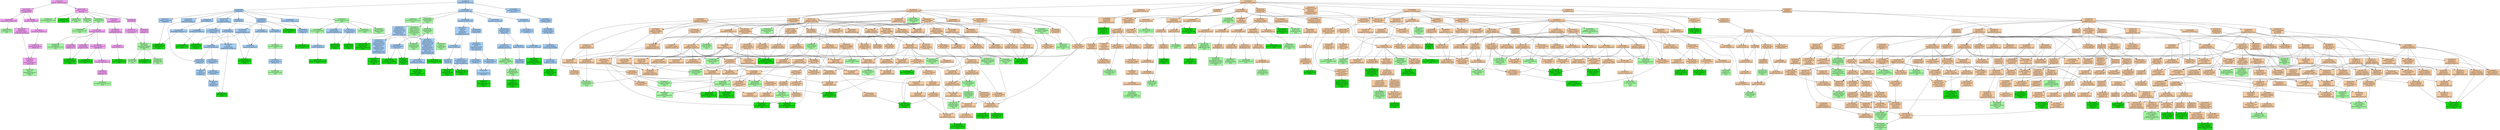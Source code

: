 digraph genescape {
"GO:0000137" [fillcolor="#17DA15", label="GO:0000137
Golgi cis cisterna [28]
(1/5)", shape=box, style=filled];
"GO:0000139" [fillcolor="#17DA15", label="GO:0000139
Golgi membrane [670]
(1/5)", shape=box, style=filled];
"GO:0000166" [fillcolor="#A2CDF6", label="GO:0000166
nucleotide binding [62]", shape=box, style=filled];
"GO:0000280" [fillcolor="#F6CBA2", label="GO:0000280
nuclear division [0]", shape=box, style=filled];
"GO:0000302" [fillcolor="#F6CBA2", label="GO:0000302
response to reactive
oxygen species [14]", shape=box, style=filled];
"GO:0000786" [fillcolor="#A3F6A2", label="GO:0000786
nucleosome [102]
(1/5)", shape=box, style=filled];
"GO:0001503" [fillcolor="#F6CBA2", label="GO:0001503
ossification [76]", shape=box, style=filled];
"GO:0001523" [fillcolor="#F6CBA2", label="GO:0001523
retinoid metabolic
process [28]", shape=box, style=filled];
"GO:0001558" [fillcolor="#F6CBA2", label="GO:0001558
regulation of cell
growth [74]", shape=box, style=filled];
"GO:0001568" [fillcolor="#A3F6A2", label="GO:0001568
blood vessel
development [45]
(1/5)", shape=box, style=filled];
"GO:0001654" [fillcolor="#F6CBA2", label="GO:0001654
eye development [44]", shape=box, style=filled];
"GO:0001666" [fillcolor="#A3F6A2", label="GO:0001666
response to hypoxia [168]
(1/5)", shape=box, style=filled];
"GO:0001676" [fillcolor="#A3F6A2", label="GO:0001676
long-chain fatty
acid metabolic
process [27]
(1/5)", shape=box, style=filled];
"GO:0001727" [fillcolor="#A2CDF6", label="GO:0001727
lipid kinase
activity [1]", shape=box, style=filled];
"GO:0001786" [fillcolor="#17DA15", label="GO:0001786
phosphatidylserine
binding [70]
(1/5)", shape=box, style=filled];
"GO:0001817" [fillcolor="#F6CBA2", label="GO:0001817
regulation of
cytokine production [66]", shape=box, style=filled];
"GO:0001819" [fillcolor="#F6CBA2", label="GO:0001819
positive regulation
of cytokine
production [63]", shape=box, style=filled];
"GO:0001932" [fillcolor="#A3F6A2", label="GO:0001932
regulation of
protein
phosphorylation [47]
(1/5)", shape=box, style=filled];
"GO:0001958" [fillcolor="#17DA15", label="GO:0001958
endochondral
ossification [31]
(1/5)", shape=box, style=filled];
"GO:0002063" [fillcolor="#F6CBA2", label="GO:0002063
chondrocyte
development [17]", shape=box, style=filled];
"GO:0002138" [fillcolor="#F6CBA2", label="GO:0002138
retinoic acid
biosynthetic process [4]", shape=box, style=filled];
"GO:0002178" [fillcolor="#F5A2F6", label="GO:0002178
palmitoyltransferase
complex [3]", shape=box, style=filled];
"GO:0002237" [fillcolor="#F6CBA2", label="GO:0002237
response to molecule
of bacterial origin [8]", shape=box, style=filled];
"GO:0002244" [fillcolor="#A3F6A2", label="GO:0002244
hematopoietic
progenitor cell
differentiation [69]
(1/5)", shape=box, style=filled];
"GO:0002682" [fillcolor="#F6CBA2", label="GO:0002682
regulation of immune
system process [41]", shape=box, style=filled];
"GO:0002684" [fillcolor="#F6CBA2", label="GO:0002684
positive regulation
of immune system
process [1]", shape=box, style=filled];
"GO:0002685" [fillcolor="#A3F6A2", label="GO:0002685
regulation of
leukocyte migration [3]
(1/5)", shape=box, style=filled];
"GO:0002694" [fillcolor="#F6CBA2", label="GO:0002694
regulation of
leukocyte activation [0]", shape=box, style=filled];
"GO:0002696" [fillcolor="#F6CBA2", label="GO:0002696
positive regulation
of leukocyte
activation [0]", shape=box, style=filled];
"GO:0002697" [fillcolor="#F6CBA2", label="GO:0002697
regulation of immune
effector process [0]", shape=box, style=filled];
"GO:0002699" [fillcolor="#F6CBA2", label="GO:0002699
positive regulation
of immune effector
process [0]", shape=box, style=filled];
"GO:0002700" [fillcolor="#F6CBA2", label="GO:0002700
regulation of
production of
molecular mediator
of immune response [0]", shape=box, style=filled];
"GO:0002702" [fillcolor="#F6CBA2", label="GO:0002702
positive regulation
of production of
molecular mediator
of immune response [0]", shape=box, style=filled];
"GO:0002703" [fillcolor="#F6CBA2", label="GO:0002703
regulation of
leukocyte mediated
immunity [0]", shape=box, style=filled];
"GO:0002718" [fillcolor="#F6CBA2", label="GO:0002718
regulation of
cytokine production
involved in immune
response [3]", shape=box, style=filled];
"GO:0002720" [fillcolor="#A3F6A2", label="GO:0002720
positive regulation
of cytokine
production involved
in immune response [15]
(1/5)", shape=box, style=filled];
"GO:0002790" [fillcolor="#F6CBA2", label="GO:0002790
peptide secretion [3]", shape=box, style=filled];
"GO:0002886" [fillcolor="#F6CBA2", label="GO:0002886
regulation of
myeloid leukocyte
mediated immunity [0]", shape=box, style=filled];
"GO:0002933" [fillcolor="#17DA15", label="GO:0002933
lipid hydroxylation [7]
(1/5)", shape=box, style=filled];
"GO:0003376" [fillcolor="#17DA15", label="GO:0003376
sphingosine-1-
phosphate receptor
signaling pathway [15]
(1/5)", shape=box, style=filled];
"GO:0003433" [fillcolor="#A3F6A2", label="GO:0003433
chondrocyte
development involved
in endochondral bone
morphogenesis [2]
(1/5)", shape=box, style=filled];
"GO:0003674" [fillcolor="#A2CDF6", label="GO:0003674
molecular_function [715]", shape=box, style=filled];
"GO:0003824" [fillcolor="#A2CDF6", label="GO:0003824
catalytic activity [19]", shape=box, style=filled];
"GO:0004497" [fillcolor="#A3F6A2", label="GO:0004497
monooxygenase
activity [45]
(1/5)", shape=box, style=filled];
"GO:0004620" [fillcolor="#A2CDF6", label="GO:0004620
phospholipase
activity [16]", shape=box, style=filled];
"GO:0004758" [fillcolor="#17DA15", label="GO:0004758
serine C-
palmitoyltransferase
activity [5]
(1/5)", shape=box, style=filled];
"GO:0004767" [fillcolor="#A3F6A2", label="GO:0004767
sphingomyelin
phosphodiesterase
activity [7]
(1/5)", shape=box, style=filled];
"GO:0004888" [fillcolor="#A2CDF6", label="GO:0004888
transmembrane
signaling receptor
activity [145]", shape=box, style=filled];
"GO:0004930" [fillcolor="#A2CDF6", label="GO:0004930
G protein-coupled
receptor activity [696]", shape=box, style=filled];
"GO:0005488" [fillcolor="#A2CDF6", label="GO:0005488
binding [0]", shape=box, style=filled];
"GO:0005506" [fillcolor="#A3F6A2", label="GO:0005506
iron ion binding [129]
(1/5)", shape=box, style=filled];
"GO:0005515" [fillcolor="#A3F6A2", label="GO:0005515
protein binding [13K]
(3/5)", shape=box, style=filled];
"GO:0005524" [fillcolor="#17DA15", label="GO:0005524
ATP binding [1K]
(1/5)", shape=box, style=filled];
"GO:0005537" [fillcolor="#17DA15", label="GO:0005537
mannose binding [25]
(1/5)", shape=box, style=filled];
"GO:0005543" [fillcolor="#A2CDF6", label="GO:0005543
phospholipid binding [117]", shape=box, style=filled];
"GO:0005575" [fillcolor="#F5A2F6", label="GO:0005575
cellular_component [415]", shape=box, style=filled];
"GO:0005576" [fillcolor="#A3F6A2", label="GO:0005576
extracellular region [2K]
(1/5)", shape=box, style=filled];
"GO:0005634" [fillcolor="#A3F6A2", label="GO:0005634
nucleus [6K]
(1/5)", shape=box, style=filled];
"GO:0005654" [fillcolor="#17DA15", label="GO:0005654
nucleoplasm [4K]
(1/5)", shape=box, style=filled];
"GO:0005737" [fillcolor="#A3F6A2", label="GO:0005737
cytoplasm [5K]
(2/5)", shape=box, style=filled];
"GO:0005739" [fillcolor="#17DA15", label="GO:0005739
mitochondrion [1K]
(1/5)", shape=box, style=filled];
"GO:0005743" [fillcolor="#17DA15", label="GO:0005743
mitochondrial inner
membrane [464]
(2/5)", shape=box, style=filled];
"GO:0005765" [fillcolor="#A3F6A2", label="GO:0005765
lysosomal membrane [372]
(1/5)", shape=box, style=filled];
"GO:0005774" [fillcolor="#F5A2F6", label="GO:0005774
vacuolar membrane [17]", shape=box, style=filled];
"GO:0005783" [fillcolor="#A3F6A2", label="GO:0005783
endoplasmic
reticulum [1K]
(1/5)", shape=box, style=filled];
"GO:0005789" [fillcolor="#A3F6A2", label="GO:0005789
endoplasmic
reticulum membrane [1K]
(2/5)", shape=box, style=filled];
"GO:0005829" [fillcolor="#A3F6A2", label="GO:0005829
cytosol [5K]
(1/5)", shape=box, style=filled];
"GO:0005886" [fillcolor="#A3F6A2", label="GO:0005886
plasma membrane [5K]
(1/5)", shape=box, style=filled];
"GO:0006066" [fillcolor="#F6CBA2", label="GO:0006066
alcohol metabolic
process [6]", shape=box, style=filled];
"GO:0006082" [fillcolor="#F6CBA2", label="GO:0006082
organic acid
metabolic process [7]", shape=box, style=filled];
"GO:0006109" [fillcolor="#F6CBA2", label="GO:0006109
regulation of
carbohydrate
metabolic process [0]", shape=box, style=filled];
"GO:0006139" [fillcolor="#F6CBA2", label="GO:0006139
nucleobase-
containing compound
metabolic process [31]", shape=box, style=filled];
"GO:0006140" [fillcolor="#F6CBA2", label="GO:0006140
regulation of
nucleotide metabolic
process [0]", shape=box, style=filled];
"GO:0006259" [fillcolor="#F6CBA2", label="GO:0006259
DNA metabolic
process [22]", shape=box, style=filled];
"GO:0006325" [fillcolor="#F6CBA2", label="GO:0006325
chromatin
organization [161]", shape=box, style=filled];
"GO:0006338" [fillcolor="#F6CBA2", label="GO:0006338
chromatin remodeling [322]", shape=box, style=filled];
"GO:0006629" [fillcolor="#F6CBA2", label="GO:0006629
lipid metabolic
process [173]", shape=box, style=filled];
"GO:0006631" [fillcolor="#A3F6A2", label="GO:0006631
fatty acid metabolic
process [83]
(1/5)", shape=box, style=filled];
"GO:0006633" [fillcolor="#F6CBA2", label="GO:0006633
fatty acid
biosynthetic process [41]", shape=box, style=filled];
"GO:0006643" [fillcolor="#F6CBA2", label="GO:0006643
membrane lipid
metabolic process [2]", shape=box, style=filled];
"GO:0006644" [fillcolor="#F6CBA2", label="GO:0006644
phospholipid
metabolic process [50]", shape=box, style=filled];
"GO:0006665" [fillcolor="#F6CBA2", label="GO:0006665
sphingolipid
metabolic process [16]", shape=box, style=filled];
"GO:0006667" [fillcolor="#F6CBA2", label="GO:0006667
sphinganine
metabolic process [1]", shape=box, style=filled];
"GO:0006668" [fillcolor="#F6CBA2", label="GO:0006668
sphinganine-1-
phosphate metabolic
process [1]", shape=box, style=filled];
"GO:0006669" [fillcolor="#17DA15", label="GO:0006669
sphinganine-1-
phosphate
biosynthetic process [1]
(1/5)", shape=box, style=filled];
"GO:0006670" [fillcolor="#A3F6A2", label="GO:0006670
sphingosine
metabolic process [9]
(1/5)", shape=box, style=filled];
"GO:0006672" [fillcolor="#A3F6A2", label="GO:0006672
ceramide metabolic
process [23]
(1/5)", shape=box, style=filled];
"GO:0006684" [fillcolor="#A3F6A2", label="GO:0006684
sphingomyelin
metabolic process [5]
(1/5)", shape=box, style=filled];
"GO:0006685" [fillcolor="#17DA15", label="GO:0006685
sphingomyelin
catabolic process [6]
(1/5)", shape=box, style=filled];
"GO:0006686" [fillcolor="#17DA15", label="GO:0006686
sphingomyelin
biosynthetic process [11]
(1/5)", shape=box, style=filled];
"GO:0006690" [fillcolor="#F6CBA2", label="GO:0006690
icosanoid metabolic
process [9]", shape=box, style=filled];
"GO:0006694" [fillcolor="#A3F6A2", label="GO:0006694
steroid biosynthetic
process [25]
(1/5)", shape=box, style=filled];
"GO:0006720" [fillcolor="#F6CBA2", label="GO:0006720
isoprenoid metabolic
process [3]", shape=box, style=filled];
"GO:0006721" [fillcolor="#F6CBA2", label="GO:0006721
terpenoid metabolic
process [0]", shape=box, style=filled];
"GO:0006725" [fillcolor="#F6CBA2", label="GO:0006725
cellular aromatic
compound metabolic
process [0]", shape=box, style=filled];
"GO:0006766" [fillcolor="#F6CBA2", label="GO:0006766
vitamin metabolic
process [6]", shape=box, style=filled];
"GO:0006775" [fillcolor="#F6CBA2", label="GO:0006775
fat-soluble vitamin
metabolic process [0]", shape=box, style=filled];
"GO:0006778" [fillcolor="#A3F6A2", label="GO:0006778
porphyrin-containing
compound metabolic
process [4]
(1/5)", shape=box, style=filled];
"GO:0006793" [fillcolor="#F6CBA2", label="GO:0006793
phosphorus metabolic
process [0]", shape=box, style=filled];
"GO:0006796" [fillcolor="#F6CBA2", label="GO:0006796
phosphate-containing
compound metabolic
process [17]", shape=box, style=filled];
"GO:0006805" [fillcolor="#A3F6A2", label="GO:0006805
xenobiotic metabolic
process [108]
(1/5)", shape=box, style=filled];
"GO:0006807" [fillcolor="#F6CBA2", label="GO:0006807
nitrogen compound
metabolic process [4]", shape=box, style=filled];
"GO:0006810" [fillcolor="#F6CBA2", label="GO:0006810
transport [18]", shape=box, style=filled];
"GO:0006950" [fillcolor="#F6CBA2", label="GO:0006950
response to stress [0]", shape=box, style=filled];
"GO:0006979" [fillcolor="#F6CBA2", label="GO:0006979
response to
oxidative stress [111]", shape=box, style=filled];
"GO:0006996" [fillcolor="#F6CBA2", label="GO:0006996
organelle
organization [9]", shape=box, style=filled];
"GO:0007088" [fillcolor="#F6CBA2", label="GO:0007088
regulation of
mitotic nuclear
division [22]", shape=box, style=filled];
"GO:0007165" [fillcolor="#F6CBA2", label="GO:0007165
signal transduction [1K]", shape=box, style=filled];
"GO:0007166" [fillcolor="#F6CBA2", label="GO:0007166
cell surface
receptor signaling
pathway [292]", shape=box, style=filled];
"GO:0007167" [fillcolor="#F6CBA2", label="GO:0007167
enzyme-linked
receptor protein
signaling pathway [9]", shape=box, style=filled];
"GO:0007169" [fillcolor="#F6CBA2", label="GO:0007169
transmembrane
receptor protein
tyrosine kinase
signaling pathway [105]", shape=box, style=filled];
"GO:0007178" [fillcolor="#F6CBA2", label="GO:0007178
transmembrane
receptor protein
serine/threonine
kinase signaling
pathway [11]", shape=box, style=filled];
"GO:0007186" [fillcolor="#F6CBA2", label="GO:0007186
G protein-coupled
receptor signaling
pathway [938]", shape=box, style=filled];
"GO:0007346" [fillcolor="#F6CBA2", label="GO:0007346
regulation of
mitotic cell cycle [65]", shape=box, style=filled];
"GO:0007420" [fillcolor="#17DA15", label="GO:0007420
brain development [196]
(1/5)", shape=box, style=filled];
"GO:0007423" [fillcolor="#F6CBA2", label="GO:0007423
sensory organ
development [20]", shape=box, style=filled];
"GO:0007584" [fillcolor="#F6CBA2", label="GO:0007584
response to nutrient [57]", shape=box, style=filled];
"GO:0008081" [fillcolor="#A3F6A2", label="GO:0008081
phosphoric diester
hydrolase activity [14]
(1/5)", shape=box, style=filled];
"GO:0008150" [fillcolor="#F6CBA2", label="GO:0008150
biological_process [564]", shape=box, style=filled];
"GO:0008152" [fillcolor="#F6CBA2", label="GO:0008152
metabolic process [8]", shape=box, style=filled];
"GO:0008202" [fillcolor="#A3F6A2", label="GO:0008202
steroid metabolic
process [45]
(1/5)", shape=box, style=filled];
"GO:0008210" [fillcolor="#A3F6A2", label="GO:0008210
estrogen metabolic
process [30]
(1/5)", shape=box, style=filled];
"GO:0008283" [fillcolor="#A3F6A2", label="GO:0008283
cell population
proliferation [129]
(1/5)", shape=box, style=filled];
"GO:0008284" [fillcolor="#A3F6A2", label="GO:0008284
positive regulation
of cell population
proliferation [478]
(1/5)", shape=box, style=filled];
"GO:0008289" [fillcolor="#A2CDF6", label="GO:0008289
lipid binding [150]", shape=box, style=filled];
"GO:0008299" [fillcolor="#F6CBA2", label="GO:0008299
isoprenoid
biosynthetic process [9]", shape=box, style=filled];
"GO:0008391" [fillcolor="#A3F6A2", label="GO:0008391
arachidonic acid
monooxygenase
activity [3]
(1/5)", shape=box, style=filled];
"GO:0008395" [fillcolor="#A2CDF6", label="GO:0008395
steroid hydroxylase
activity [12]", shape=box, style=filled];
"GO:0008481" [fillcolor="#17DA15", label="GO:0008481
sphinganine kinase
activity [2]
(1/5)", shape=box, style=filled];
"GO:0008610" [fillcolor="#F6CBA2", label="GO:0008610
lipid biosynthetic
process [15]", shape=box, style=filled];
"GO:0008643" [fillcolor="#F6CBA2", label="GO:0008643
carbohydrate
transport [22]", shape=box, style=filled];
"GO:0008654" [fillcolor="#F6CBA2", label="GO:0008654
phospholipid
biosynthetic process [24]", shape=box, style=filled];
"GO:0009056" [fillcolor="#F6CBA2", label="GO:0009056
catabolic process [3]", shape=box, style=filled];
"GO:0009058" [fillcolor="#F6CBA2", label="GO:0009058
biosynthetic process [15]", shape=box, style=filled];
"GO:0009059" [fillcolor="#F6CBA2", label="GO:0009059
macromolecule
biosynthetic process [3]", shape=box, style=filled];
"GO:0009308" [fillcolor="#A3F6A2", label="GO:0009308
amine metabolic
process [8]
(1/5)", shape=box, style=filled];
"GO:0009395" [fillcolor="#F6CBA2", label="GO:0009395
phospholipid
catabolic process [14]", shape=box, style=filled];
"GO:0009404" [fillcolor="#F6CBA2", label="GO:0009404
toxin metabolic
process [6]", shape=box, style=filled];
"GO:0009605" [fillcolor="#F6CBA2", label="GO:0009605
response to external
stimulus [0]", shape=box, style=filled];
"GO:0009607" [fillcolor="#F6CBA2", label="GO:0009607
response to biotic
stimulus [0]", shape=box, style=filled];
"GO:0009624" [fillcolor="#17DA15", label="GO:0009624
response to nematode [7]
(1/5)", shape=box, style=filled];
"GO:0009628" [fillcolor="#F6CBA2", label="GO:0009628
response to abiotic
stimulus [0]", shape=box, style=filled];
"GO:0009635" [fillcolor="#17DA15", label="GO:0009635
response to
herbicide [4]
(1/5)", shape=box, style=filled];
"GO:0009636" [fillcolor="#F6CBA2", label="GO:0009636
response to toxic
substance [75]", shape=box, style=filled];
"GO:0009653" [fillcolor="#F6CBA2", label="GO:0009653
anatomical structure
morphogenesis [123]", shape=box, style=filled];
"GO:0009692" [fillcolor="#A3F6A2", label="GO:0009692
ethylene metabolic
process [1]
(1/5)", shape=box, style=filled];
"GO:0009698" [fillcolor="#F6CBA2", label="GO:0009698
phenylpropanoid
metabolic process [0]", shape=box, style=filled];
"GO:0009719" [fillcolor="#F6CBA2", label="GO:0009719
response to
endogenous stimulus [0]", shape=box, style=filled];
"GO:0009804" [fillcolor="#A3F6A2", label="GO:0009804
coumarin metabolic
process [7]
(1/5)", shape=box, style=filled];
"GO:0009812" [fillcolor="#A3F6A2", label="GO:0009812
flavonoid metabolic
process [5]
(1/5)", shape=box, style=filled];
"GO:0009887" [fillcolor="#F6CBA2", label="GO:0009887
animal organ
morphogenesis [108]", shape=box, style=filled];
"GO:0009888" [fillcolor="#F6CBA2", label="GO:0009888
tissue development [9]", shape=box, style=filled];
"GO:0009889" [fillcolor="#F6CBA2", label="GO:0009889
regulation of
biosynthetic process [0]", shape=box, style=filled];
"GO:0009890" [fillcolor="#F6CBA2", label="GO:0009890
negative regulation
of biosynthetic
process [2]", shape=box, style=filled];
"GO:0009891" [fillcolor="#F6CBA2", label="GO:0009891
positive regulation
of biosynthetic
process [0]", shape=box, style=filled];
"GO:0009892" [fillcolor="#F6CBA2", label="GO:0009892
negative regulation
of metabolic process [0]", shape=box, style=filled];
"GO:0009893" [fillcolor="#F6CBA2", label="GO:0009893
positive regulation
of metabolic process [1]", shape=box, style=filled];
"GO:0009894" [fillcolor="#F6CBA2", label="GO:0009894
regulation of
catabolic process [0]", shape=box, style=filled];
"GO:0009896" [fillcolor="#F6CBA2", label="GO:0009896
positive regulation
of catabolic process [0]", shape=box, style=filled];
"GO:0009914" [fillcolor="#F6CBA2", label="GO:0009914
hormone transport [1]", shape=box, style=filled];
"GO:0009966" [fillcolor="#F6CBA2", label="GO:0009966
regulation of signal
transduction [39]", shape=box, style=filled];
"GO:0009967" [fillcolor="#F6CBA2", label="GO:0009967
positive regulation
of signal
transduction [10]", shape=box, style=filled];
"GO:0009987" [fillcolor="#F6CBA2", label="GO:0009987
cellular process [0]", shape=box, style=filled];
"GO:0009991" [fillcolor="#F6CBA2", label="GO:0009991
response to
extracellular
stimulus [4]", shape=box, style=filled];
"GO:0010033" [fillcolor="#F6CBA2", label="GO:0010033
response to organic
substance [25]", shape=box, style=filled];
"GO:0010035" [fillcolor="#F6CBA2", label="GO:0010035
response to
inorganic substance [14]", shape=box, style=filled];
"GO:0010038" [fillcolor="#F6CBA2", label="GO:0010038
response to metal
ion [10]", shape=box, style=filled];
"GO:0010039" [fillcolor="#F6CBA2", label="GO:0010039
response to iron ion [15]", shape=box, style=filled];
"GO:0010041" [fillcolor="#A3F6A2", label="GO:0010041
response to
iron(III) ion [3]
(1/5)", shape=box, style=filled];
"GO:0010155" [fillcolor="#F6CBA2", label="GO:0010155
regulation of proton
transport [3]", shape=box, style=filled];
"GO:0010243" [fillcolor="#F6CBA2", label="GO:0010243
response to
organonitrogen
compound [13]", shape=box, style=filled];
"GO:0010468" [fillcolor="#F6CBA2", label="GO:0010468
regulation of gene
expression [186]", shape=box, style=filled];
"GO:0010506" [fillcolor="#F6CBA2", label="GO:0010506
regulation of
autophagy [70]", shape=box, style=filled];
"GO:0010508" [fillcolor="#F6CBA2", label="GO:0010508
positive regulation
of autophagy [81]", shape=box, style=filled];
"GO:0010556" [fillcolor="#F6CBA2", label="GO:0010556
regulation of
macromolecule
biosynthetic process [0]", shape=box, style=filled];
"GO:0010557" [fillcolor="#F6CBA2", label="GO:0010557
positive regulation
of macromolecule
biosynthetic process [1]", shape=box, style=filled];
"GO:0010558" [fillcolor="#F6CBA2", label="GO:0010558
negative regulation
of macromolecule
biosynthetic process [0]", shape=box, style=filled];
"GO:0010564" [fillcolor="#F6CBA2", label="GO:0010564
regulation of cell
cycle process [14]", shape=box, style=filled];
"GO:0010604" [fillcolor="#F6CBA2", label="GO:0010604
positive regulation
of macromolecule
metabolic process [0]", shape=box, style=filled];
"GO:0010605" [fillcolor="#F6CBA2", label="GO:0010605
negative regulation
of macromolecule
metabolic process [0]", shape=box, style=filled];
"GO:0010628" [fillcolor="#F6CBA2", label="GO:0010628
positive regulation
of gene expression [444]", shape=box, style=filled];
"GO:0010638" [fillcolor="#F6CBA2", label="GO:0010638
positive regulation
of organelle
organization [4]", shape=box, style=filled];
"GO:0010646" [fillcolor="#F6CBA2", label="GO:0010646
regulation of cell
communication [0]", shape=box, style=filled];
"GO:0010647" [fillcolor="#F6CBA2", label="GO:0010647
positive regulation
of cell
communication [0]", shape=box, style=filled];
"GO:0010817" [fillcolor="#F6CBA2", label="GO:0010817
regulation of
hormone levels [4]", shape=box, style=filled];
"GO:0010959" [fillcolor="#F6CBA2", label="GO:0010959
regulation of metal
ion transport [0]", shape=box, style=filled];
"GO:0014070" [fillcolor="#F6CBA2", label="GO:0014070
response to organic
cyclic compound [58]", shape=box, style=filled];
"GO:0015774" [fillcolor="#A3F6A2", label="GO:0015774
polysaccharide
transport [1]
(1/5)", shape=box, style=filled];
"GO:0015833" [fillcolor="#F6CBA2", label="GO:0015833
peptide transport [5]", shape=box, style=filled];
"GO:0016020" [fillcolor="#A3F6A2", label="GO:0016020
membrane [3K]
(1/5)", shape=box, style=filled];
"GO:0016042" [fillcolor="#F6CBA2", label="GO:0016042
lipid catabolic
process [67]", shape=box, style=filled];
"GO:0016043" [fillcolor="#F6CBA2", label="GO:0016043
cellular component
organization [0]", shape=box, style=filled];
"GO:0016053" [fillcolor="#F6CBA2", label="GO:0016053
organic acid
biosynthetic process [0]", shape=box, style=filled];
"GO:0016101" [fillcolor="#F6CBA2", label="GO:0016101
diterpenoid
metabolic process [3]", shape=box, style=filled];
"GO:0016102" [fillcolor="#F6CBA2", label="GO:0016102
diterpenoid
biosynthetic process [0]", shape=box, style=filled];
"GO:0016114" [fillcolor="#F6CBA2", label="GO:0016114
terpenoid
biosynthetic process [0]", shape=box, style=filled];
"GO:0016239" [fillcolor="#F6CBA2", label="GO:0016239
positive regulation
of macroautophagy [32]", shape=box, style=filled];
"GO:0016241" [fillcolor="#F6CBA2", label="GO:0016241
regulation of
macroautophagy [55]", shape=box, style=filled];
"GO:0016298" [fillcolor="#A2CDF6", label="GO:0016298
lipase activity [8]", shape=box, style=filled];
"GO:0016301" [fillcolor="#A2CDF6", label="GO:0016301
kinase activity [62]", shape=box, style=filled];
"GO:0016310" [fillcolor="#A3F6A2", label="GO:0016310
phosphorylation [295]
(1/5)", shape=box, style=filled];
"GO:0016408" [fillcolor="#A2CDF6", label="GO:0016408
C-acyltransferase
activity [0]", shape=box, style=filled];
"GO:0016409" [fillcolor="#A2CDF6", label="GO:0016409
palmitoyltransferase
activity [19]", shape=box, style=filled];
"GO:0016454" [fillcolor="#A2CDF6", label="GO:0016454
C-
palmitoyltransferase
activity [0]", shape=box, style=filled];
"GO:0016491" [fillcolor="#A3F6A2", label="GO:0016491
oxidoreductase
activity [85]
(1/5)", shape=box, style=filled];
"GO:0016679" [fillcolor="#A3F6A2", label="GO:0016679
oxidoreductase
activity, acting on
diphenols and
related substances
as donors [1]
(1/5)", shape=box, style=filled];
"GO:0016705" [fillcolor="#A2CDF6", label="GO:0016705
oxidoreductase
activity, acting on
paired donors, with
incorporation or
reduction of
molecular oxygen [9]", shape=box, style=filled];
"GO:0016709" [fillcolor="#A2CDF6", label="GO:0016709
oxidoreductase
activity, acting on
paired donors, with
incorporation or
reduction of
molecular oxygen,
NAD(P)H as one
donor, and
incorporation of one
atom of oxygen [10]", shape=box, style=filled];
"GO:0016711" [fillcolor="#17DA15", label="GO:0016711
flavonoid
3'-monooxygenase
activity [1]
(1/5)", shape=box, style=filled];
"GO:0016712" [fillcolor="#A2CDF6", label="GO:0016712
oxidoreductase
activity, acting on
paired donors, with
incorporation or
reduction of
molecular oxygen,
reduced flavin or
flavoprotein as one
donor, and
incorporation of one
atom of oxygen [21]", shape=box, style=filled];
"GO:0016740" [fillcolor="#A2CDF6", label="GO:0016740
transferase activity [36]", shape=box, style=filled];
"GO:0016746" [fillcolor="#A2CDF6", label="GO:0016746
acyltransferase
activity [24]", shape=box, style=filled];
"GO:0016747" [fillcolor="#A2CDF6", label="GO:0016747
acyltransferase
activity,
transferring groups
other than amino-
acyl groups [4]", shape=box, style=filled];
"GO:0016772" [fillcolor="#A2CDF6", label="GO:0016772
transferase
activity,
transferring
phosphorus-
containing groups [0]", shape=box, style=filled];
"GO:0016773" [fillcolor="#A2CDF6", label="GO:0016773
phosphotransferase
activity, alcohol
group as acceptor [4]", shape=box, style=filled];
"GO:0016787" [fillcolor="#A2CDF6", label="GO:0016787
hydrolase activity [84]", shape=box, style=filled];
"GO:0016788" [fillcolor="#A2CDF6", label="GO:0016788
hydrolase activity,
acting on ester
bonds [11]", shape=box, style=filled];
"GO:0016829" [fillcolor="#A2CDF6", label="GO:0016829
lyase activity [19]", shape=box, style=filled];
"GO:0016835" [fillcolor="#A2CDF6", label="GO:0016835
carbon-oxygen lyase
activity [0]", shape=box, style=filled];
"GO:0016836" [fillcolor="#A2CDF6", label="GO:0016836
hydro-lyase activity [8]", shape=box, style=filled];
"GO:0017050" [fillcolor="#17DA15", label="GO:0017050
D-erythro-
sphingosine kinase
activity [2]
(1/5)", shape=box, style=filled];
"GO:0017059" [fillcolor="#A3F6A2", label="GO:0017059
serine C-
palmitoyltransferase
complex [5]
(1/5)", shape=box, style=filled];
"GO:0017076" [fillcolor="#A2CDF6", label="GO:0017076
purine nucleotide
binding [2]", shape=box, style=filled];
"GO:0017143" [fillcolor="#A3F6A2", label="GO:0017143
insecticide
metabolic process [1]
(1/5)", shape=box, style=filled];
"GO:0017157" [fillcolor="#F6CBA2", label="GO:0017157
regulation of
exocytosis [31]", shape=box, style=filled];
"GO:0018130" [fillcolor="#F6CBA2", label="GO:0018130
heterocycle
biosynthetic process [0]", shape=box, style=filled];
"GO:0018894" [fillcolor="#F6CBA2", label="GO:0018894
dibenzo-p-dioxin
metabolic process [3]", shape=box, style=filled];
"GO:0019216" [fillcolor="#F6CBA2", label="GO:0019216
regulation of lipid
metabolic process [36]", shape=box, style=filled];
"GO:0019219" [fillcolor="#F6CBA2", label="GO:0019219
regulation of
nucleobase-
containing compound
metabolic process [0]", shape=box, style=filled];
"GO:0019220" [fillcolor="#F6CBA2", label="GO:0019220
regulation of
phosphate metabolic
process [0]", shape=box, style=filled];
"GO:0019222" [fillcolor="#F6CBA2", label="GO:0019222
regulation of
metabolic process [22]", shape=box, style=filled];
"GO:0019341" [fillcolor="#17DA15", label="GO:0019341
dibenzo-p-dioxin
catabolic process [1]
(1/5)", shape=box, style=filled];
"GO:0019369" [fillcolor="#F6CBA2", label="GO:0019369
arachidonic acid
metabolic process [35]", shape=box, style=filled];
"GO:0019373" [fillcolor="#17DA15", label="GO:0019373
epoxygenase P450
pathway [18]
(1/5)", shape=box, style=filled];
"GO:0019438" [fillcolor="#F6CBA2", label="GO:0019438
aromatic compound
biosynthetic process [0]", shape=box, style=filled];
"GO:0019439" [fillcolor="#F6CBA2", label="GO:0019439
aromatic compound
catabolic process [4]", shape=box, style=filled];
"GO:0019637" [fillcolor="#F6CBA2", label="GO:0019637
organophosphate
metabolic process [1]", shape=box, style=filled];
"GO:0019748" [fillcolor="#F6CBA2", label="GO:0019748
secondary metabolic
process [1]", shape=box, style=filled];
"GO:0019751" [fillcolor="#F6CBA2", label="GO:0019751
polyol metabolic
process [0]", shape=box, style=filled];
"GO:0019752" [fillcolor="#F6CBA2", label="GO:0019752
carboxylic acid
metabolic process [8]", shape=box, style=filled];
"GO:0019825" [fillcolor="#17DA15", label="GO:0019825
oxygen binding [32]
(1/5)", shape=box, style=filled];
"GO:0019842" [fillcolor="#A2CDF6", label="GO:0019842
vitamin binding [3]", shape=box, style=filled];
"GO:0019866" [fillcolor="#F5A2F6", label="GO:0019866
organelle inner
membrane [1]", shape=box, style=filled];
"GO:0019899" [fillcolor="#A3F6A2", label="GO:0019899
enzyme binding [350]
(1/5)", shape=box, style=filled];
"GO:0020037" [fillcolor="#17DA15", label="GO:0020037
heme binding [143]
(1/5)", shape=box, style=filled];
"GO:0022402" [fillcolor="#F6CBA2", label="GO:0022402
cell cycle process [0]", shape=box, style=filled];
"GO:0022414" [fillcolor="#F6CBA2", label="GO:0022414
reproductive process [5]", shape=box, style=filled];
"GO:0022607" [fillcolor="#F6CBA2", label="GO:0022607
cellular component
assembly [1]", shape=box, style=filled];
"GO:0022898" [fillcolor="#F6CBA2", label="GO:0022898
regulation of
transmembrane
transporter activity [7]", shape=box, style=filled];
"GO:0023051" [fillcolor="#F6CBA2", label="GO:0023051
regulation of
signaling [4]", shape=box, style=filled];
"GO:0023056" [fillcolor="#F6CBA2", label="GO:0023056
positive regulation
of signaling [0]", shape=box, style=filled];
"GO:0023061" [fillcolor="#F6CBA2", label="GO:0023061
signal release [1]", shape=box, style=filled];
"GO:0030072" [fillcolor="#A3F6A2", label="GO:0030072
peptide hormone
secretion [6]
(1/5)", shape=box, style=filled];
"GO:0030148" [fillcolor="#A3F6A2", label="GO:0030148
sphingolipid
biosynthetic process [52]
(2/5)", shape=box, style=filled];
"GO:0030149" [fillcolor="#F6CBA2", label="GO:0030149
sphingolipid
catabolic process [5]", shape=box, style=filled];
"GO:0030154" [fillcolor="#F6CBA2", label="GO:0030154
cell differentiation [584]", shape=box, style=filled];
"GO:0030170" [fillcolor="#17DA15", label="GO:0030170
pyridoxal phosphate
binding [55]
(1/5)", shape=box, style=filled];
"GO:0030198" [fillcolor="#F6CBA2", label="GO:0030198
extracellular matrix
organization [155]", shape=box, style=filled];
"GO:0030246" [fillcolor="#A2CDF6", label="GO:0030246
carbohydrate binding [181]", shape=box, style=filled];
"GO:0030258" [fillcolor="#F6CBA2", label="GO:0030258
lipid modification [7]", shape=box, style=filled];
"GO:0030282" [fillcolor="#A3F6A2", label="GO:0030282
bone mineralization [55]
(1/5)", shape=box, style=filled];
"GO:0030308" [fillcolor="#A3F6A2", label="GO:0030308
negative regulation
of cell growth [117]
(1/5)", shape=box, style=filled];
"GO:0030334" [fillcolor="#F6CBA2", label="GO:0030334
regulation of cell
migration [99]", shape=box, style=filled];
"GO:0030509" [fillcolor="#17DA15", label="GO:0030509
BMP signaling
pathway [76]
(1/5)", shape=box, style=filled];
"GO:0030544" [fillcolor="#17DA15", label="GO:0030544
Hsp70 protein
binding [51]
(1/5)", shape=box, style=filled];
"GO:0030554" [fillcolor="#A2CDF6", label="GO:0030554
adenyl nucleotide
binding [0]", shape=box, style=filled];
"GO:0030808" [fillcolor="#F6CBA2", label="GO:0030808
regulation of
nucleotide
biosynthetic process [0]", shape=box, style=filled];
"GO:0030855" [fillcolor="#F6CBA2", label="GO:0030855
epithelial cell
differentiation [96]", shape=box, style=filled];
"GO:0031072" [fillcolor="#A2CDF6", label="GO:0031072
heat shock protein
binding [58]", shape=box, style=filled];
"GO:0031090" [fillcolor="#F5A2F6", label="GO:0031090
organelle membrane [25]", shape=box, style=filled];
"GO:0031211" [fillcolor="#F5A2F6", label="GO:0031211
endoplasmic
reticulum
palmitoyltransferase
complex [0]", shape=box, style=filled];
"GO:0031214" [fillcolor="#F6CBA2", label="GO:0031214
biomineral tissue
development [25]", shape=box, style=filled];
"GO:0031267" [fillcolor="#17DA15", label="GO:0031267
small GTPase binding [284]
(1/5)", shape=box, style=filled];
"GO:0031323" [fillcolor="#F6CBA2", label="GO:0031323
regulation of
cellular metabolic
process [0]", shape=box, style=filled];
"GO:0031324" [fillcolor="#F6CBA2", label="GO:0031324
negative regulation
of cellular
metabolic process [0]", shape=box, style=filled];
"GO:0031325" [fillcolor="#F6CBA2", label="GO:0031325
positive regulation
of cellular
metabolic process [0]", shape=box, style=filled];
"GO:0031326" [fillcolor="#F6CBA2", label="GO:0031326
regulation of
cellular
biosynthetic process [0]", shape=box, style=filled];
"GO:0031327" [fillcolor="#F6CBA2", label="GO:0031327
negative regulation
of cellular
biosynthetic process [0]", shape=box, style=filled];
"GO:0031328" [fillcolor="#F6CBA2", label="GO:0031328
positive regulation
of cellular
biosynthetic process [3]", shape=box, style=filled];
"GO:0031329" [fillcolor="#F6CBA2", label="GO:0031329
regulation of
cellular catabolic
process [0]", shape=box, style=filled];
"GO:0031331" [fillcolor="#F6CBA2", label="GO:0031331
positive regulation
of cellular
catabolic process [0]", shape=box, style=filled];
"GO:0031399" [fillcolor="#F6CBA2", label="GO:0031399
regulation of
protein modification
process [1]", shape=box, style=filled];
"GO:0031667" [fillcolor="#F6CBA2", label="GO:0031667
response to nutrient
levels [40]", shape=box, style=filled];
"GO:0031966" [fillcolor="#F5A2F6", label="GO:0031966
mitochondrial
membrane [150]", shape=box, style=filled];
"GO:0031984" [fillcolor="#F5A2F6", label="GO:0031984
organelle
subcompartment [0]", shape=box, style=filled];
"GO:0031985" [fillcolor="#F5A2F6", label="GO:0031985
Golgi cisterna [11]", shape=box, style=filled];
"GO:0032026" [fillcolor="#F6CBA2", label="GO:0032026
response to
magnesium ion [13]", shape=box, style=filled];
"GO:0032094" [fillcolor="#A3F6A2", label="GO:0032094
response to food [22]
(1/5)", shape=box, style=filled];
"GO:0032409" [fillcolor="#F6CBA2", label="GO:0032409
regulation of
transporter activity [0]", shape=box, style=filled];
"GO:0032412" [fillcolor="#F6CBA2", label="GO:0032412
regulation of
monoatomic ion
transmembrane
transporter activity [2]", shape=box, style=filled];
"GO:0032451" [fillcolor="#A3F6A2", label="GO:0032451
demethylase activity [5]
(1/5)", shape=box, style=filled];
"GO:0032496" [fillcolor="#A3F6A2", label="GO:0032496
response to
lipopolysaccharide [133]
(1/5)", shape=box, style=filled];
"GO:0032501" [fillcolor="#F6CBA2", label="GO:0032501
multicellular
organismal process [0]", shape=box, style=filled];
"GO:0032502" [fillcolor="#F6CBA2", label="GO:0032502
developmental
process [20]", shape=box, style=filled];
"GO:0032553" [fillcolor="#A2CDF6", label="GO:0032553
ribonucleotide
binding [1]", shape=box, style=filled];
"GO:0032555" [fillcolor="#A2CDF6", label="GO:0032555
purine
ribonucleotide
binding [1]", shape=box, style=filled];
"GO:0032559" [fillcolor="#A2CDF6", label="GO:0032559
adenyl
ribonucleotide
binding [1]", shape=box, style=filled];
"GO:0032656" [fillcolor="#F6CBA2", label="GO:0032656
regulation of
interleukin-13
production [0]", shape=box, style=filled];
"GO:0032675" [fillcolor="#F6CBA2", label="GO:0032675
regulation of
interleukin-6
production [10]", shape=box, style=filled];
"GO:0032680" [fillcolor="#F6CBA2", label="GO:0032680
regulation of tumor
necrosis factor
production [10]", shape=box, style=filled];
"GO:0032736" [fillcolor="#17DA15", label="GO:0032736
positive regulation
of interleukin-13
production [14]
(1/5)", shape=box, style=filled];
"GO:0032755" [fillcolor="#17DA15", label="GO:0032755
positive regulation
of interleukin-6
production [98]
(1/5)", shape=box, style=filled];
"GO:0032760" [fillcolor="#17DA15", label="GO:0032760
positive regulation
of tumor necrosis
factor production [105]
(1/5)", shape=box, style=filled];
"GO:0032787" [fillcolor="#F6CBA2", label="GO:0032787
monocarboxylic acid
metabolic process [3]", shape=box, style=filled];
"GO:0032879" [fillcolor="#F6CBA2", label="GO:0032879
regulation of
localization [1]", shape=box, style=filled];
"GO:0032881" [fillcolor="#F6CBA2", label="GO:0032881
regulation of
polysaccharide
metabolic process [0]", shape=box, style=filled];
"GO:0032885" [fillcolor="#F6CBA2", label="GO:0032885
regulation of
polysaccharide
biosynthetic process [0]", shape=box, style=filled];
"GO:0032940" [fillcolor="#F6CBA2", label="GO:0032940
secretion by cell [10]", shape=box, style=filled];
"GO:0032963" [fillcolor="#A3F6A2", label="GO:0032963
collagen metabolic
process [13]
(1/5)", shape=box, style=filled];
"GO:0032991" [fillcolor="#F5A2F6", label="GO:0032991
protein-containing
complex [614]", shape=box, style=filled];
"GO:0032993" [fillcolor="#F5A2F6", label="GO:0032993
protein-DNA complex [38]", shape=box, style=filled];
"GO:0033003" [fillcolor="#F6CBA2", label="GO:0033003
regulation of mast
cell activation [2]", shape=box, style=filled];
"GO:0033005" [fillcolor="#F6CBA2", label="GO:0033005
positive regulation
of mast cell
activation [5]", shape=box, style=filled];
"GO:0033006" [fillcolor="#F6CBA2", label="GO:0033006
regulation of mast
cell activation
involved in immune
response [0]", shape=box, style=filled];
"GO:0033008" [fillcolor="#17DA15", label="GO:0033008
positive regulation
of mast cell
activation involved
in immune response [1]
(1/5)", shape=box, style=filled];
"GO:0033013" [fillcolor="#F6CBA2", label="GO:0033013
tetrapyrrole
metabolic process [1]", shape=box, style=filled];
"GO:0033043" [fillcolor="#F6CBA2", label="GO:0033043
regulation of
organelle
organization [2]", shape=box, style=filled];
"GO:0033189" [fillcolor="#A3F6A2", label="GO:0033189
response to vitamin
A [15]
(1/5)", shape=box, style=filled];
"GO:0033273" [fillcolor="#F6CBA2", label="GO:0033273
response to vitamin [2]", shape=box, style=filled];
"GO:0033554" [fillcolor="#F6CBA2", label="GO:0033554
cellular response to
stress [13]", shape=box, style=filled];
"GO:0033559" [fillcolor="#F6CBA2", label="GO:0033559
unsaturated fatty
acid metabolic
process [1]", shape=box, style=filled];
"GO:0033993" [fillcolor="#F6CBA2", label="GO:0033993
response to lipid [8]", shape=box, style=filled];
"GO:0034097" [fillcolor="#F6CBA2", label="GO:0034097
response to cytokine [45]", shape=box, style=filled];
"GO:0034248" [fillcolor="#F6CBA2", label="GO:0034248
regulation of amide
metabolic process [0]", shape=box, style=filled];
"GO:0034250" [fillcolor="#F6CBA2", label="GO:0034250
positive regulation
of amide metabolic
process [0]", shape=box, style=filled];
"GO:0034308" [fillcolor="#F6CBA2", label="GO:0034308
primary alcohol
metabolic process [0]", shape=box, style=filled];
"GO:0034311" [fillcolor="#F6CBA2", label="GO:0034311
diol metabolic
process [1]", shape=box, style=filled];
"GO:0034312" [fillcolor="#F6CBA2", label="GO:0034312
diol biosynthetic
process [0]", shape=box, style=filled];
"GO:0034599" [fillcolor="#F6CBA2", label="GO:0034599
cellular response to
oxidative stress [93]", shape=box, style=filled];
"GO:0034612" [fillcolor="#F6CBA2", label="GO:0034612
response to tumor
necrosis factor [29]", shape=box, style=filled];
"GO:0034614" [fillcolor="#F6CBA2", label="GO:0034614
cellular response to
reactive oxygen
species [47]", shape=box, style=filled];
"GO:0034641" [fillcolor="#F6CBA2", label="GO:0034641
cellular nitrogen
compound metabolic
process [0]", shape=box, style=filled];
"GO:0034654" [fillcolor="#F6CBA2", label="GO:0034654
nucleobase-
containing compound
biosynthetic process [0]", shape=box, style=filled];
"GO:0034762" [fillcolor="#F6CBA2", label="GO:0034762
regulation of
transmembrane
transport [0]", shape=box, style=filled];
"GO:0034765" [fillcolor="#F6CBA2", label="GO:0034765
regulation of
monoatomic ion
transmembrane
transport [23]", shape=box, style=filled];
"GO:0035264" [fillcolor="#17DA15", label="GO:0035264
multicellular
organism growth [86]
(1/5)", shape=box, style=filled];
"GO:0035265" [fillcolor="#F6CBA2", label="GO:0035265
organ growth [22]", shape=box, style=filled];
"GO:0035295" [fillcolor="#F6CBA2", label="GO:0035295
tube development [2]", shape=box, style=filled];
"GO:0035556" [fillcolor="#F6CBA2", label="GO:0035556
intracellular signal
transduction [371]", shape=box, style=filled];
"GO:0035639" [fillcolor="#A2CDF6", label="GO:0035639
purine
ribonucleoside
triphosphate binding [2]", shape=box, style=filled];
"GO:0035902" [fillcolor="#A3F6A2", label="GO:0035902
response to
immobilization
stress [23]
(1/5)", shape=box, style=filled];
"GO:0036075" [fillcolor="#F6CBA2", label="GO:0036075
replacement
ossification [0]", shape=box, style=filled];
"GO:0036094" [fillcolor="#A2CDF6", label="GO:0036094
small molecule
binding [31]", shape=box, style=filled];
"GO:0036293" [fillcolor="#F6CBA2", label="GO:0036293
response to
decreased oxygen
levels [2]", shape=box, style=filled];
"GO:0036296" [fillcolor="#F6CBA2", label="GO:0036296
response to
increased oxygen
levels [0]", shape=box, style=filled];
"GO:0038023" [fillcolor="#A2CDF6", label="GO:0038023
signaling receptor
activity [187]", shape=box, style=filled];
"GO:0038036" [fillcolor="#17DA15", label="GO:0038036
sphingosine-1-
phosphate receptor
activity [8]
(1/5)", shape=box, style=filled];
"GO:0040007" [fillcolor="#F6CBA2", label="GO:0040007
growth [0]", shape=box, style=filled];
"GO:0040008" [fillcolor="#F6CBA2", label="GO:0040008
regulation of growth [15]", shape=box, style=filled];
"GO:0040012" [fillcolor="#F6CBA2", label="GO:0040012
regulation of
locomotion [6]", shape=box, style=filled];
"GO:0042127" [fillcolor="#F6CBA2", label="GO:0042127
regulation of cell
population
proliferation [137]", shape=box, style=filled];
"GO:0042178" [fillcolor="#F6CBA2", label="GO:0042178
xenobiotic catabolic
process [22]", shape=box, style=filled];
"GO:0042221" [fillcolor="#F6CBA2", label="GO:0042221
response to chemical [0]", shape=box, style=filled];
"GO:0042325" [fillcolor="#F6CBA2", label="GO:0042325
regulation of
phosphorylation [14]", shape=box, style=filled];
"GO:0042359" [fillcolor="#A3F6A2", label="GO:0042359
vitamin D metabolic
process [10]
(1/5)", shape=box, style=filled];
"GO:0042393" [fillcolor="#A3F6A2", label="GO:0042393
histone binding [171]
(1/5)", shape=box, style=filled];
"GO:0042445" [fillcolor="#F6CBA2", label="GO:0042445
hormone metabolic
process [15]", shape=box, style=filled];
"GO:0042475" [fillcolor="#F6CBA2", label="GO:0042475
odontogenesis of
dentin-containing
tooth [58]", shape=box, style=filled];
"GO:0042476" [fillcolor="#F6CBA2", label="GO:0042476
odontogenesis [30]", shape=box, style=filled];
"GO:0042542" [fillcolor="#F6CBA2", label="GO:0042542
response to hydrogen
peroxide [35]", shape=box, style=filled];
"GO:0042572" [fillcolor="#17DA15", label="GO:0042572
retinol metabolic
process [52]
(1/5)", shape=box, style=filled];
"GO:0042573" [fillcolor="#F6CBA2", label="GO:0042573
retinoic acid
metabolic process [25]", shape=box, style=filled];
"GO:0042578" [fillcolor="#A2CDF6", label="GO:0042578
phosphoric ester
hydrolase activity [0]", shape=box, style=filled];
"GO:0042743" [fillcolor="#F6CBA2", label="GO:0042743
hydrogen peroxide
metabolic process [5]", shape=box, style=filled];
"GO:0042759" [fillcolor="#A3F6A2", label="GO:0042759
long-chain fatty
acid biosynthetic
process [19]
(1/5)", shape=box, style=filled];
"GO:0042802" [fillcolor="#A3F6A2", label="GO:0042802
identical protein
binding [2K]
(1/5)", shape=box, style=filled];
"GO:0042886" [fillcolor="#F6CBA2", label="GO:0042886
amide transport [0]", shape=box, style=filled];
"GO:0042904" [fillcolor="#17DA15", label="GO:0042904
9-cis-retinoic acid
biosynthetic process [4]
(1/5)", shape=box, style=filled];
"GO:0042905" [fillcolor="#F6CBA2", label="GO:0042905
9-cis-retinoic acid
metabolic process [0]", shape=box, style=filled];
"GO:0042981" [fillcolor="#F6CBA2", label="GO:0042981
regulation of
apoptotic process [192]", shape=box, style=filled];
"GO:0043010" [fillcolor="#A3F6A2", label="GO:0043010
camera-type eye
development [43]
(1/5)", shape=box, style=filled];
"GO:0043062" [fillcolor="#F6CBA2", label="GO:0043062
extracellular
structure
organization [1]", shape=box, style=filled];
"GO:0043065" [fillcolor="#A3F6A2", label="GO:0043065
positive regulation
of apoptotic process [285]
(1/5)", shape=box, style=filled];
"GO:0043067" [fillcolor="#F6CBA2", label="GO:0043067
regulation of
programmed cell
death [7]", shape=box, style=filled];
"GO:0043068" [fillcolor="#F6CBA2", label="GO:0043068
positive regulation
of programmed cell
death [14]", shape=box, style=filled];
"GO:0043122" [fillcolor="#A3F6A2", label="GO:0043122
regulation of
canonical NF-kappaB
signal transduction [32]
(1/5)", shape=box, style=filled];
"GO:0043167" [fillcolor="#A2CDF6", label="GO:0043167
ion binding [8]", shape=box, style=filled];
"GO:0043168" [fillcolor="#A2CDF6", label="GO:0043168
anion binding [0]", shape=box, style=filled];
"GO:0043169" [fillcolor="#A2CDF6", label="GO:0043169
cation binding [2]", shape=box, style=filled];
"GO:0043170" [fillcolor="#F6CBA2", label="GO:0043170
macromolecule
metabolic process [1]", shape=box, style=filled];
"GO:0043207" [fillcolor="#F6CBA2", label="GO:0043207
response to external
biotic stimulus [2]", shape=box, style=filled];
"GO:0043226" [fillcolor="#F5A2F6", label="GO:0043226
organelle [0]", shape=box, style=filled];
"GO:0043227" [fillcolor="#F5A2F6", label="GO:0043227
membrane-bounded
organelle [4]", shape=box, style=filled];
"GO:0043229" [fillcolor="#F5A2F6", label="GO:0043229
intracellular
organelle [7]", shape=box, style=filled];
"GO:0043231" [fillcolor="#A3F6A2", label="GO:0043231
intracellular
membrane-bounded
organelle [863]
(2/5)", shape=box, style=filled];
"GO:0043255" [fillcolor="#F6CBA2", label="GO:0043255
regulation of
carbohydrate
biosynthetic process [0]", shape=box, style=filled];
"GO:0043269" [fillcolor="#F6CBA2", label="GO:0043269
regulation of
monoatomic ion
transport [7]", shape=box, style=filled];
"GO:0043270" [fillcolor="#F6CBA2", label="GO:0043270
positive regulation
of monoatomic ion
transport [5]", shape=box, style=filled];
"GO:0043300" [fillcolor="#F6CBA2", label="GO:0043300
regulation of
leukocyte
degranulation [0]", shape=box, style=filled];
"GO:0043302" [fillcolor="#F6CBA2", label="GO:0043302
positive regulation
of leukocyte
degranulation [0]", shape=box, style=filled];
"GO:0043304" [fillcolor="#F6CBA2", label="GO:0043304
regulation of mast
cell degranulation [8]", shape=box, style=filled];
"GO:0043306" [fillcolor="#A3F6A2", label="GO:0043306
positive regulation
of mast cell
degranulation [10]
(1/5)", shape=box, style=filled];
"GO:0043436" [fillcolor="#F6CBA2", label="GO:0043436
oxoacid metabolic
process [0]", shape=box, style=filled];
"GO:0043449" [fillcolor="#F6CBA2", label="GO:0043449
cellular alkene
metabolic process [0]", shape=box, style=filled];
"GO:0043467" [fillcolor="#F6CBA2", label="GO:0043467
regulation of
generation of
precursor
metabolites and
energy [3]", shape=box, style=filled];
"GO:0043491" [fillcolor="#17DA15", label="GO:0043491
phosphatidylinositol
3-kinase/protein
kinase B signal
transduction [76]
(1/5)", shape=box, style=filled];
"GO:0043603" [fillcolor="#F6CBA2", label="GO:0043603
amide metabolic
process [1]", shape=box, style=filled];
"GO:0043604" [fillcolor="#F6CBA2", label="GO:0043604
amide biosynthetic
process [1]", shape=box, style=filled];
"GO:0043933" [fillcolor="#F6CBA2", label="GO:0043933
protein-containing
complex organization [1]", shape=box, style=filled];
"GO:0044087" [fillcolor="#F6CBA2", label="GO:0044087
regulation of
cellular component
biogenesis [0]", shape=box, style=filled];
"GO:0044089" [fillcolor="#F6CBA2", label="GO:0044089
positive regulation
of cellular
component biogenesis [1]", shape=box, style=filled];
"GO:0044237" [fillcolor="#F6CBA2", label="GO:0044237
cellular metabolic
process [0]", shape=box, style=filled];
"GO:0044238" [fillcolor="#F6CBA2", label="GO:0044238
primary metabolic
process [0]", shape=box, style=filled];
"GO:0044242" [fillcolor="#F6CBA2", label="GO:0044242
cellular lipid
catabolic process [3]", shape=box, style=filled];
"GO:0044248" [fillcolor="#F6CBA2", label="GO:0044248
cellular catabolic
process [0]", shape=box, style=filled];
"GO:0044249" [fillcolor="#F6CBA2", label="GO:0044249
cellular
biosynthetic process [0]", shape=box, style=filled];
"GO:0044255" [fillcolor="#F6CBA2", label="GO:0044255
cellular lipid
metabolic process [13]", shape=box, style=filled];
"GO:0044271" [fillcolor="#F6CBA2", label="GO:0044271
cellular nitrogen
compound
biosynthetic process [0]", shape=box, style=filled];
"GO:0044281" [fillcolor="#F6CBA2", label="GO:0044281
small molecule
metabolic process [1]", shape=box, style=filled];
"GO:0044282" [fillcolor="#F6CBA2", label="GO:0044282
small molecule
catabolic process [0]", shape=box, style=filled];
"GO:0044283" [fillcolor="#F6CBA2", label="GO:0044283
small molecule
biosynthetic process [0]", shape=box, style=filled];
"GO:0044419" [fillcolor="#F6CBA2", label="GO:0044419
biological process
involved in
interspecies
interaction between
organisms [10]", shape=box, style=filled];
"GO:0045125" [fillcolor="#A2CDF6", label="GO:0045125
bioactive lipid
receptor activity [3]", shape=box, style=filled];
"GO:0045229" [fillcolor="#F6CBA2", label="GO:0045229
external
encapsulating
structure
organization [0]", shape=box, style=filled];
"GO:0045787" [fillcolor="#F6CBA2", label="GO:0045787
positive regulation
of cell cycle [34]", shape=box, style=filled];
"GO:0045815" [fillcolor="#A3F6A2", label="GO:0045815
transcription
initiation-coupled
chromatin remodeling [36]
(1/5)", shape=box, style=filled];
"GO:0045834" [fillcolor="#F6CBA2", label="GO:0045834
positive regulation
of lipid metabolic
process [1]", shape=box, style=filled];
"GO:0045840" [fillcolor="#A3F6A2", label="GO:0045840
positive regulation
of mitotic nuclear
division [30]
(1/5)", shape=box, style=filled];
"GO:0045912" [fillcolor="#F6CBA2", label="GO:0045912
negative regulation
of carbohydrate
metabolic process [0]", shape=box, style=filled];
"GO:0045921" [fillcolor="#F6CBA2", label="GO:0045921
positive regulation
of exocytosis [22]", shape=box, style=filled];
"GO:0045926" [fillcolor="#F6CBA2", label="GO:0045926
negative regulation
of growth [18]", shape=box, style=filled];
"GO:0045931" [fillcolor="#F6CBA2", label="GO:0045931
positive regulation
of mitotic cell
cycle [32]", shape=box, style=filled];
"GO:0046165" [fillcolor="#F6CBA2", label="GO:0046165
alcohol biosynthetic
process [0]", shape=box, style=filled];
"GO:0046173" [fillcolor="#F6CBA2", label="GO:0046173
polyol biosynthetic
process [0]", shape=box, style=filled];
"GO:0046394" [fillcolor="#F6CBA2", label="GO:0046394
carboxylic acid
biosynthetic process [0]", shape=box, style=filled];
"GO:0046434" [fillcolor="#F6CBA2", label="GO:0046434
organophosphate
catabolic process [1]", shape=box, style=filled];
"GO:0046466" [fillcolor="#F6CBA2", label="GO:0046466
membrane lipid
catabolic process [4]", shape=box, style=filled];
"GO:0046467" [fillcolor="#F6CBA2", label="GO:0046467
membrane lipid
biosynthetic process [0]", shape=box, style=filled];
"GO:0046483" [fillcolor="#F6CBA2", label="GO:0046483
heterocycle
metabolic process [6]", shape=box, style=filled];
"GO:0046511" [fillcolor="#17DA15", label="GO:0046511
sphinganine
biosynthetic process [2]
(1/5)", shape=box, style=filled];
"GO:0046512" [fillcolor="#17DA15", label="GO:0046512
sphingosine
biosynthetic process [14]
(2/5)", shape=box, style=filled];
"GO:0046513" [fillcolor="#A3F6A2", label="GO:0046513
ceramide
biosynthetic process [33]
(1/5)", shape=box, style=filled];
"GO:0046519" [fillcolor="#F6CBA2", label="GO:0046519
sphingoid metabolic
process [0]", shape=box, style=filled];
"GO:0046520" [fillcolor="#F6CBA2", label="GO:0046520
sphingoid
biosynthetic process [1]", shape=box, style=filled];
"GO:0046685" [fillcolor="#A3F6A2", label="GO:0046685
response to arsenic-
containing substance [13]
(1/5)", shape=box, style=filled];
"GO:0046688" [fillcolor="#F6CBA2", label="GO:0046688
response to copper
ion [10]", shape=box, style=filled];
"GO:0046700" [fillcolor="#F6CBA2", label="GO:0046700
heterocycle
catabolic process [0]", shape=box, style=filled];
"GO:0046872" [fillcolor="#A3F6A2", label="GO:0046872
metal ion binding [2K]
(1/5)", shape=box, style=filled];
"GO:0046879" [fillcolor="#F6CBA2", label="GO:0046879
hormone secretion [4]", shape=box, style=filled];
"GO:0046889" [fillcolor="#F6CBA2", label="GO:0046889
positive regulation
of lipid
biosynthetic process [19]", shape=box, style=filled];
"GO:0046890" [fillcolor="#F6CBA2", label="GO:0046890
regulation of lipid
biosynthetic process [5]", shape=box, style=filled];
"GO:0046903" [fillcolor="#F6CBA2", label="GO:0046903
secretion [8]", shape=box, style=filled];
"GO:0046906" [fillcolor="#A2CDF6", label="GO:0046906
tetrapyrrole binding [1]", shape=box, style=filled];
"GO:0046914" [fillcolor="#A2CDF6", label="GO:0046914
transition metal ion
binding [18]", shape=box, style=filled];
"GO:0048008" [fillcolor="#A3F6A2", label="GO:0048008
platelet-derived
growth factor
receptor signaling
pathway [30]
(1/5)", shape=box, style=filled];
"GO:0048029" [fillcolor="#A2CDF6", label="GO:0048029
monosaccharide
binding [9]", shape=box, style=filled];
"GO:0048285" [fillcolor="#F6CBA2", label="GO:0048285
organelle fission [0]", shape=box, style=filled];
"GO:0048286" [fillcolor="#17DA15", label="GO:0048286
lung alveolus
development [41]
(1/5)", shape=box, style=filled];
"GO:0048468" [fillcolor="#F6CBA2", label="GO:0048468
cell development [20]", shape=box, style=filled];
"GO:0048513" [fillcolor="#F6CBA2", label="GO:0048513
animal organ
development [21]", shape=box, style=filled];
"GO:0048518" [fillcolor="#F6CBA2", label="GO:0048518
positive regulation
of biological
process [0]", shape=box, style=filled];
"GO:0048519" [fillcolor="#F6CBA2", label="GO:0048519
negative regulation
of biological
process [0]", shape=box, style=filled];
"GO:0048522" [fillcolor="#F6CBA2", label="GO:0048522
positive regulation
of cellular process [0]", shape=box, style=filled];
"GO:0048523" [fillcolor="#F6CBA2", label="GO:0048523
negative regulation
of cellular process [0]", shape=box, style=filled];
"GO:0048565" [fillcolor="#A3F6A2", label="GO:0048565
digestive tract
development [25]
(1/5)", shape=box, style=filled];
"GO:0048583" [fillcolor="#F6CBA2", label="GO:0048583
regulation of
response to stimulus [0]", shape=box, style=filled];
"GO:0048584" [fillcolor="#F6CBA2", label="GO:0048584
positive regulation
of response to
stimulus [0]", shape=box, style=filled];
"GO:0048589" [fillcolor="#F6CBA2", label="GO:0048589
developmental growth [23]", shape=box, style=filled];
"GO:0048609" [fillcolor="#F6CBA2", label="GO:0048609
multicellular
organismal
reproductive process [3]", shape=box, style=filled];
"GO:0048646" [fillcolor="#F6CBA2", label="GO:0048646
anatomical structure
formation involved
in morphogenesis [7]", shape=box, style=filled];
"GO:0048660" [fillcolor="#F6CBA2", label="GO:0048660
regulation of smooth
muscle cell
proliferation [10]", shape=box, style=filled];
"GO:0048661" [fillcolor="#A3F6A2", label="GO:0048661
positive regulation
of smooth muscle
cell proliferation [53]
(1/5)", shape=box, style=filled];
"GO:0048856" [fillcolor="#F6CBA2", label="GO:0048856
anatomical structure
development [43]", shape=box, style=filled];
"GO:0048869" [fillcolor="#F6CBA2", label="GO:0048869
cellular
developmental
process [0]", shape=box, style=filled];
"GO:0050665" [fillcolor="#17DA15", label="GO:0050665
hydrogen peroxide
biosynthetic process [10]
(1/5)", shape=box, style=filled];
"GO:0050776" [fillcolor="#F6CBA2", label="GO:0050776
regulation of immune
response [27]", shape=box, style=filled];
"GO:0050778" [fillcolor="#F6CBA2", label="GO:0050778
positive regulation
of immune response [35]", shape=box, style=filled];
"GO:0050789" [fillcolor="#F6CBA2", label="GO:0050789
regulation of
biological process [0]", shape=box, style=filled];
"GO:0050790" [fillcolor="#F6CBA2", label="GO:0050790
regulation of
catalytic activity [13]", shape=box, style=filled];
"GO:0050793" [fillcolor="#F6CBA2", label="GO:0050793
regulation of
developmental
process [8]", shape=box, style=filled];
"GO:0050794" [fillcolor="#F6CBA2", label="GO:0050794
regulation of
cellular process [0]", shape=box, style=filled];
"GO:0050865" [fillcolor="#F6CBA2", label="GO:0050865
regulation of cell
activation [1]", shape=box, style=filled];
"GO:0050867" [fillcolor="#F6CBA2", label="GO:0050867
positive regulation
of cell activation [2]", shape=box, style=filled];
"GO:0050896" [fillcolor="#F6CBA2", label="GO:0050896
response to stimulus [64]", shape=box, style=filled];
"GO:0051020" [fillcolor="#A2CDF6", label="GO:0051020
GTPase binding [35]", shape=box, style=filled];
"GO:0051046" [fillcolor="#F6CBA2", label="GO:0051046
regulation of
secretion [4]", shape=box, style=filled];
"GO:0051047" [fillcolor="#F6CBA2", label="GO:0051047
positive regulation
of secretion [4]", shape=box, style=filled];
"GO:0051049" [fillcolor="#F6CBA2", label="GO:0051049
regulation of
transport [3]", shape=box, style=filled];
"GO:0051050" [fillcolor="#F6CBA2", label="GO:0051050
positive regulation
of transport [1]", shape=box, style=filled];
"GO:0051087" [fillcolor="#A2CDF6", label="GO:0051087
protein-folding
chaperone binding [100]", shape=box, style=filled];
"GO:0051128" [fillcolor="#F6CBA2", label="GO:0051128
regulation of
cellular component
organization [3]", shape=box, style=filled];
"GO:0051130" [fillcolor="#F6CBA2", label="GO:0051130
positive regulation
of cellular
component
organization [0]", shape=box, style=filled];
"GO:0051171" [fillcolor="#F6CBA2", label="GO:0051171
regulation of
nitrogen compound
metabolic process [5]", shape=box, style=filled];
"GO:0051172" [fillcolor="#F6CBA2", label="GO:0051172
negative regulation
of nitrogen compound
metabolic process [0]", shape=box, style=filled];
"GO:0051173" [fillcolor="#F6CBA2", label="GO:0051173
positive regulation
of nitrogen compound
metabolic process [2]", shape=box, style=filled];
"GO:0051174" [fillcolor="#F6CBA2", label="GO:0051174
regulation of
phosphorus metabolic
process [1]", shape=box, style=filled];
"GO:0051179" [fillcolor="#F6CBA2", label="GO:0051179
localization [24]", shape=box, style=filled];
"GO:0051234" [fillcolor="#F6CBA2", label="GO:0051234
establishment of
localization [0]", shape=box, style=filled];
"GO:0051239" [fillcolor="#F6CBA2", label="GO:0051239
regulation of
multicellular
organismal process [0]", shape=box, style=filled];
"GO:0051240" [fillcolor="#F6CBA2", label="GO:0051240
positive regulation
of multicellular
organismal process [0]", shape=box, style=filled];
"GO:0051246" [fillcolor="#F6CBA2", label="GO:0051246
regulation of
protein metabolic
process [8]", shape=box, style=filled];
"GO:0051341" [fillcolor="#F6CBA2", label="GO:0051341
regulation of
oxidoreductase
activity [1]", shape=box, style=filled];
"GO:0051707" [fillcolor="#F6CBA2", label="GO:0051707
response to other
organism [3]", shape=box, style=filled];
"GO:0051716" [fillcolor="#F6CBA2", label="GO:0051716
cellular response to
stimulus [0]", shape=box, style=filled];
"GO:0051726" [fillcolor="#F6CBA2", label="GO:0051726
regulation of cell
cycle [224]", shape=box, style=filled];
"GO:0051775" [fillcolor="#F6CBA2", label="GO:0051775
response to redox
state [11]", shape=box, style=filled];
"GO:0051783" [fillcolor="#F6CBA2", label="GO:0051783
regulation of
nuclear division [0]", shape=box, style=filled];
"GO:0051785" [fillcolor="#F6CBA2", label="GO:0051785
positive regulation
of nuclear division [0]", shape=box, style=filled];
"GO:0051879" [fillcolor="#17DA15", label="GO:0051879
Hsp90 protein
binding [42]
(1/5)", shape=box, style=filled];
"GO:0051924" [fillcolor="#F6CBA2", label="GO:0051924
regulation of
calcium ion
transport [23]", shape=box, style=filled];
"GO:0051928" [fillcolor="#F6CBA2", label="GO:0051928
positive regulation
of calcium ion
transport [25]", shape=box, style=filled];
"GO:0055093" [fillcolor="#A3F6A2", label="GO:0055093
response to
hyperoxia [15]
(1/5)", shape=box, style=filled];
"GO:0055094" [fillcolor="#F6CBA2", label="GO:0055094
response to
lipoprotein particle [0]", shape=box, style=filled];
"GO:0060089" [fillcolor="#A2CDF6", label="GO:0060089
molecular transducer
activity [0]", shape=box, style=filled];
"GO:0060137" [fillcolor="#17DA15", label="GO:0060137
maternal process
involved in
parturition [5]
(1/5)", shape=box, style=filled];
"GO:0060255" [fillcolor="#F6CBA2", label="GO:0060255
regulation of
macromolecule
metabolic process [4]", shape=box, style=filled];
"GO:0060612" [fillcolor="#A3F6A2", label="GO:0060612
adipose tissue
development [34]
(1/5)", shape=box, style=filled];
"GO:0060627" [fillcolor="#F6CBA2", label="GO:0060627
regulation of
vesicle-mediated
transport [15]", shape=box, style=filled];
"GO:0061035" [fillcolor="#A3F6A2", label="GO:0061035
regulation of
cartilage
development [3]
(1/5)", shape=box, style=filled];
"GO:0061448" [fillcolor="#F6CBA2", label="GO:0061448
connective tissue
development [4]", shape=box, style=filled];
"GO:0061751" [fillcolor="#17DA15", label="GO:0061751
neutral
sphingomyelin
phosphodiesterase
activity [1]
(1/5)", shape=box, style=filled];
"GO:0062012" [fillcolor="#F6CBA2", label="GO:0062012
regulation of small
molecule metabolic
process [0]", shape=box, style=filled];
"GO:0062197" [fillcolor="#F6CBA2", label="GO:0062197
cellular response to
chemical stress [2]", shape=box, style=filled];
"GO:0065007" [fillcolor="#F6CBA2", label="GO:0065007
biological
regulation [0]", shape=box, style=filled];
"GO:0065008" [fillcolor="#F6CBA2", label="GO:0065008
regulation of
biological quality [1]", shape=box, style=filled];
"GO:0065009" [fillcolor="#F6CBA2", label="GO:0065009
regulation of
molecular function [0]", shape=box, style=filled];
"GO:0070279" [fillcolor="#A2CDF6", label="GO:0070279
vitamin B6 binding [1]", shape=box, style=filled];
"GO:0070300" [fillcolor="#17DA15", label="GO:0070300
phosphatidic acid
binding [23]
(1/5)", shape=box, style=filled];
"GO:0070301" [fillcolor="#17DA15", label="GO:0070301
cellular response to
hydrogen peroxide [63]
(1/5)", shape=box, style=filled];
"GO:0070314" [fillcolor="#A3F6A2", label="GO:0070314
G1 to G0 transition [10]
(1/5)", shape=box, style=filled];
"GO:0070330" [fillcolor="#17DA15", label="GO:0070330
aromatase activity [26]
(1/5)", shape=box, style=filled];
"GO:0070365" [fillcolor="#17DA15", label="GO:0070365
hepatocyte
differentiation [13]
(1/5)", shape=box, style=filled];
"GO:0070482" [fillcolor="#F6CBA2", label="GO:0070482
response to oxygen
levels [4]", shape=box, style=filled];
"GO:0070576" [fillcolor="#A3F6A2", label="GO:0070576
vitamin D
24-hydroxylase
activity [2]
(1/5)", shape=box, style=filled];
"GO:0070887" [fillcolor="#F6CBA2", label="GO:0070887
cellular response to
chemical stimulus [0]", shape=box, style=filled];
"GO:0071241" [fillcolor="#F6CBA2", label="GO:0071241
cellular response to
inorganic substance [3]", shape=box, style=filled];
"GO:0071248" [fillcolor="#F6CBA2", label="GO:0071248
cellular response to
metal ion [4]", shape=box, style=filled];
"GO:0071280" [fillcolor="#17DA15", label="GO:0071280
cellular response to
copper ion [27]
(1/5)", shape=box, style=filled];
"GO:0071286" [fillcolor="#17DA15", label="GO:0071286
cellular response to
magnesium ion [7]
(1/5)", shape=box, style=filled];
"GO:0071310" [fillcolor="#F6CBA2", label="GO:0071310
cellular response to
organic substance [17]", shape=box, style=filled];
"GO:0071345" [fillcolor="#F6CBA2", label="GO:0071345
cellular response to
cytokine stimulus [30]", shape=box, style=filled];
"GO:0071356" [fillcolor="#17DA15", label="GO:0071356
cellular response to
tumor necrosis
factor [127]
(1/5)", shape=box, style=filled];
"GO:0071396" [fillcolor="#F6CBA2", label="GO:0071396
cellular response to
lipid [4]", shape=box, style=filled];
"GO:0071402" [fillcolor="#F6CBA2", label="GO:0071402
cellular response to
lipoprotein particle
stimulus [0]", shape=box, style=filled];
"GO:0071404" [fillcolor="#F6CBA2", label="GO:0071404
cellular response to
low-density
lipoprotein particle
stimulus [17]", shape=box, style=filled];
"GO:0071407" [fillcolor="#A3F6A2", label="GO:0071407
cellular response to
organic cyclic
compound [31]
(1/5)", shape=box, style=filled];
"GO:0071417" [fillcolor="#F6CBA2", label="GO:0071417
cellular response to
organonitrogen
compound [5]", shape=box, style=filled];
"GO:0071461" [fillcolor="#17DA15", label="GO:0071461
cellular response to
redox state [3]
(1/5)", shape=box, style=filled];
"GO:0071495" [fillcolor="#F6CBA2", label="GO:0071495
cellular response to
endogenous stimulus [0]", shape=box, style=filled];
"GO:0071702" [fillcolor="#F6CBA2", label="GO:0071702
organic substance
transport [4]", shape=box, style=filled];
"GO:0071704" [fillcolor="#F6CBA2", label="GO:0071704
organic substance
metabolic process [0]", shape=box, style=filled];
"GO:0071705" [fillcolor="#F6CBA2", label="GO:0071705
nitrogen compound
transport [6]", shape=box, style=filled];
"GO:0071824" [fillcolor="#F6CBA2", label="GO:0071824
protein-DNA complex
organization [0]", shape=box, style=filled];
"GO:0071840" [fillcolor="#F6CBA2", label="GO:0071840
cellular component
organization or
biogenesis [0]", shape=box, style=filled];
"GO:0071897" [fillcolor="#A3F6A2", label="GO:0071897
DNA biosynthetic
process [27]
(1/5)", shape=box, style=filled];
"GO:0072330" [fillcolor="#F6CBA2", label="GO:0072330
monocarboxylic acid
biosynthetic process [0]", shape=box, style=filled];
"GO:0072341" [fillcolor="#A2CDF6", label="GO:0072341
modified amino acid
binding [6]", shape=box, style=filled];
"GO:0072593" [fillcolor="#F6CBA2", label="GO:0072593
reactive oxygen
species metabolic
process [33]", shape=box, style=filled];
"GO:0080090" [fillcolor="#F6CBA2", label="GO:0080090
regulation of
primary metabolic
process [5]", shape=box, style=filled];
"GO:0085029" [fillcolor="#A3F6A2", label="GO:0085029
extracellular matrix
assembly [14]
(1/5)", shape=box, style=filled];
"GO:0090036" [fillcolor="#F6CBA2", label="GO:0090036
regulation of
protein kinase C
signaling [5]", shape=box, style=filled];
"GO:0090037" [fillcolor="#17DA15", label="GO:0090037
positive regulation
of protein kinase C
signaling [9]
(1/5)", shape=box, style=filled];
"GO:0090068" [fillcolor="#F6CBA2", label="GO:0090068
positive regulation
of cell cycle
process [3]", shape=box, style=filled];
"GO:0090153" [fillcolor="#F6CBA2", label="GO:0090153
regulation of
sphingolipid
biosynthetic process [0]", shape=box, style=filled];
"GO:0090154" [fillcolor="#F6CBA2", label="GO:0090154
positive regulation
of sphingolipid
biosynthetic process [0]", shape=box, style=filled];
"GO:0090279" [fillcolor="#F6CBA2", label="GO:0090279
regulation of
calcium ion import [8]", shape=box, style=filled];
"GO:0090280" [fillcolor="#17DA15", label="GO:0090280
positive regulation
of calcium ion
import [16]
(1/5)", shape=box, style=filled];
"GO:0090304" [fillcolor="#F6CBA2", label="GO:0090304
nucleic acid
metabolic process [12]", shape=box, style=filled];
"GO:0090407" [fillcolor="#F6CBA2", label="GO:0090407
organophosphate
biosynthetic process [0]", shape=box, style=filled];
"GO:0090520" [fillcolor="#A3F6A2", label="GO:0090520
sphingolipid
mediated signaling
pathway [1]
(1/5)", shape=box, style=filled];
"GO:0097159" [fillcolor="#A2CDF6", label="GO:0097159
organic cyclic
compound binding [2]", shape=box, style=filled];
"GO:0097187" [fillcolor="#17DA15", label="GO:0097187
dentinogenesis [5]
(1/5)", shape=box, style=filled];
"GO:0097267" [fillcolor="#17DA15", label="GO:0097267
omega-hydroxylase
P450 pathway [11]
(1/5)", shape=box, style=filled];
"GO:0097305" [fillcolor="#F6CBA2", label="GO:0097305
response to alcohol [4]", shape=box, style=filled];
"GO:0097306" [fillcolor="#F6CBA2", label="GO:0097306
cellular response to
alcohol [0]", shape=box, style=filled];
"GO:0097367" [fillcolor="#A2CDF6", label="GO:0097367
carbohydrate
derivative binding [7]", shape=box, style=filled];
"GO:0098588" [fillcolor="#F5A2F6", label="GO:0098588
bounding membrane of
organelle [0]", shape=box, style=filled];
"GO:0098791" [fillcolor="#F5A2F6", label="GO:0098791
Golgi apparatus
subcompartment [0]", shape=box, style=filled];
"GO:0098852" [fillcolor="#F5A2F6", label="GO:0098852
lytic vacuole
membrane [0]", shape=box, style=filled];
"GO:0098868" [fillcolor="#A3F6A2", label="GO:0098868
bone growth [4]
(1/5)", shape=box, style=filled];
"GO:0101020" [fillcolor="#17DA15", label="GO:0101020
estrogen 16-alpha-
hydroxylase activity [8]
(1/5)", shape=box, style=filled];
"GO:0101021" [fillcolor="#17DA15", label="GO:0101021
estrogen
2-hydroxylase
activity [5]
(1/5)", shape=box, style=filled];
"GO:0102033" [fillcolor="#17DA15", label="GO:0102033
long-chain fatty
acid omega-
hydroxylase activity [7]
(1/5)", shape=box, style=filled];
"GO:0106256" [fillcolor="#17DA15", label="GO:0106256
hydroperoxy
icosatetraenoate
dehydratase activity [7]
(1/5)", shape=box, style=filled];
"GO:0110165" [fillcolor="#F5A2F6", label="GO:0110165
cellular anatomical
entity [2]", shape=box, style=filled];
"GO:0120250" [fillcolor="#A2CDF6", label="GO:0120250
fatty acid omega-
hydroxylase activity [0]", shape=box, style=filled];
"GO:0120252" [fillcolor="#F6CBA2", label="GO:0120252
hydrocarbon
metabolic process [0]", shape=box, style=filled];
"GO:0120254" [fillcolor="#F6CBA2", label="GO:0120254
olefinic compound
metabolic process [0]", shape=box, style=filled];
"GO:0120319" [fillcolor="#17DA15", label="GO:0120319
long-chain fatty
acid omega-1
hydroxylase activity [3]
(1/5)", shape=box, style=filled];
"GO:0140014" [fillcolor="#A3F6A2", label="GO:0140014
mitotic nuclear
division [5]
(1/5)", shape=box, style=filled];
"GO:0140052" [fillcolor="#17DA15", label="GO:0140052
cellular response to
oxidised low-density
lipoprotein particle
stimulus [12]
(1/5)", shape=box, style=filled];
"GO:0140352" [fillcolor="#F6CBA2", label="GO:0140352
export from cell [0]", shape=box, style=filled];
"GO:0140534" [fillcolor="#F5A2F6", label="GO:0140534
endoplasmic
reticulum protein-
containing complex [0]", shape=box, style=filled];
"GO:0141091" [fillcolor="#F6CBA2", label="GO:0141091
transforming growth
factor beta receptor
superfamily
signaling pathway [0]", shape=box, style=filled];
"GO:1900087" [fillcolor="#A3F6A2", label="GO:1900087
positive regulation
of G1/S transition
of mitotic cell
cycle [40]
(1/5)", shape=box, style=filled];
"GO:1900125" [fillcolor="#F6CBA2", label="GO:1900125
regulation of
hyaluronan
biosynthetic process [0]", shape=box, style=filled];
"GO:1900126" [fillcolor="#17DA15", label="GO:1900126
negative regulation
of hyaluronan
biosynthetic process [4]
(1/5)", shape=box, style=filled];
"GO:1900371" [fillcolor="#F6CBA2", label="GO:1900371
regulation of purine
nucleotide
biosynthetic process [0]", shape=box, style=filled];
"GO:1900542" [fillcolor="#F6CBA2", label="GO:1900542
regulation of purine
nucleotide metabolic
process [1]", shape=box, style=filled];
"GO:1900673" [fillcolor="#F6CBA2", label="GO:1900673
olefin metabolic
process [0]", shape=box, style=filled];
"GO:1901265" [fillcolor="#A2CDF6", label="GO:1901265
nucleoside phosphate
binding [0]", shape=box, style=filled];
"GO:1901360" [fillcolor="#F6CBA2", label="GO:1901360
organic cyclic
compound metabolic
process [0]", shape=box, style=filled];
"GO:1901361" [fillcolor="#F6CBA2", label="GO:1901361
organic cyclic
compound catabolic
process [0]", shape=box, style=filled];
"GO:1901362" [fillcolor="#F6CBA2", label="GO:1901362
organic cyclic
compound
biosynthetic process [0]", shape=box, style=filled];
"GO:1901363" [fillcolor="#A2CDF6", label="GO:1901363
heterocyclic
compound binding [13]", shape=box, style=filled];
"GO:1901564" [fillcolor="#F6CBA2", label="GO:1901564
organonitrogen
compound metabolic
process [0]", shape=box, style=filled];
"GO:1901565" [fillcolor="#F6CBA2", label="GO:1901565
organonitrogen
compound catabolic
process [1]", shape=box, style=filled];
"GO:1901566" [fillcolor="#F6CBA2", label="GO:1901566
organonitrogen
compound
biosynthetic process [0]", shape=box, style=filled];
"GO:1901575" [fillcolor="#F6CBA2", label="GO:1901575
organic substance
catabolic process [0]", shape=box, style=filled];
"GO:1901576" [fillcolor="#F6CBA2", label="GO:1901576
organic substance
biosynthetic process [0]", shape=box, style=filled];
"GO:1901615" [fillcolor="#F6CBA2", label="GO:1901615
organic hydroxy
compound metabolic
process [0]", shape=box, style=filled];
"GO:1901617" [fillcolor="#F6CBA2", label="GO:1901617
organic hydroxy
compound
biosynthetic process [0]", shape=box, style=filled];
"GO:1901652" [fillcolor="#F6CBA2", label="GO:1901652
response to peptide [2]", shape=box, style=filled];
"GO:1901653" [fillcolor="#A3F6A2", label="GO:1901653
cellular response to
peptide [11]
(1/5)", shape=box, style=filled];
"GO:1901654" [fillcolor="#F6CBA2", label="GO:1901654
response to ketone [0]", shape=box, style=filled];
"GO:1901655" [fillcolor="#F6CBA2", label="GO:1901655
cellular response to
ketone [1]", shape=box, style=filled];
"GO:1901698" [fillcolor="#F6CBA2", label="GO:1901698
response to nitrogen
compound [0]", shape=box, style=filled];
"GO:1901699" [fillcolor="#F6CBA2", label="GO:1901699
cellular response to
nitrogen compound [0]", shape=box, style=filled];
"GO:1901700" [fillcolor="#F6CBA2", label="GO:1901700
response to oxygen-
containing compound [0]", shape=box, style=filled];
"GO:1901701" [fillcolor="#F6CBA2", label="GO:1901701
cellular response to
oxygen-containing
compound [0]", shape=box, style=filled];
"GO:1901987" [fillcolor="#F6CBA2", label="GO:1901987
regulation of cell
cycle phase
transition [3]", shape=box, style=filled];
"GO:1901989" [fillcolor="#F6CBA2", label="GO:1901989
positive regulation
of cell cycle phase
transition [1]", shape=box, style=filled];
"GO:1901990" [fillcolor="#F6CBA2", label="GO:1901990
regulation of
mitotic cell cycle
phase transition [9]", shape=box, style=filled];
"GO:1901992" [fillcolor="#F6CBA2", label="GO:1901992
positive regulation
of mitotic cell
cycle phase
transition [3]", shape=box, style=filled];
"GO:1902074" [fillcolor="#F6CBA2", label="GO:1902074
response to salt [3]", shape=box, style=filled];
"GO:1902494" [fillcolor="#F5A2F6", label="GO:1902494
catalytic complex [22]", shape=box, style=filled];
"GO:1902531" [fillcolor="#F6CBA2", label="GO:1902531
regulation of
intracellular signal
transduction [3]", shape=box, style=filled];
"GO:1902533" [fillcolor="#F6CBA2", label="GO:1902533
positive regulation
of intracellular
signal transduction [11]", shape=box, style=filled];
"GO:1902806" [fillcolor="#F6CBA2", label="GO:1902806
regulation of cell
cycle G1/S phase
transition [9]", shape=box, style=filled];
"GO:1902808" [fillcolor="#F6CBA2", label="GO:1902808
positive regulation
of cell cycle G1/S
phase transition [13]", shape=box, style=filled];
"GO:1903047" [fillcolor="#F6CBA2", label="GO:1903047
mitotic cell cycle
process [0]", shape=box, style=filled];
"GO:1903305" [fillcolor="#F6CBA2", label="GO:1903305
regulation of
regulated secretory
pathway [2]", shape=box, style=filled];
"GO:1903307" [fillcolor="#F6CBA2", label="GO:1903307
positive regulation
of regulated
secretory pathway [5]", shape=box, style=filled];
"GO:1903409" [fillcolor="#F6CBA2", label="GO:1903409
reactive oxygen
species biosynthetic
process [5]", shape=box, style=filled];
"GO:1903426" [fillcolor="#A3F6A2", label="GO:1903426
regulation of
reactive oxygen
species biosynthetic
process [8]
(1/5)", shape=box, style=filled];
"GO:1903530" [fillcolor="#F6CBA2", label="GO:1903530
regulation of
secretion by cell [0]", shape=box, style=filled];
"GO:1903532" [fillcolor="#F6CBA2", label="GO:1903532
positive regulation
of secretion by cell [0]", shape=box, style=filled];
"GO:1903541" [fillcolor="#F6CBA2", label="GO:1903541
regulation of
exosomal secretion [2]", shape=box, style=filled];
"GO:1903543" [fillcolor="#17DA15", label="GO:1903543
positive regulation
of exosomal
secretion [15]
(1/5)", shape=box, style=filled];
"GO:1903555" [fillcolor="#F6CBA2", label="GO:1903555
regulation of tumor
necrosis factor
superfamily cytokine
production [0]", shape=box, style=filled];
"GO:1903557" [fillcolor="#F6CBA2", label="GO:1903557
positive regulation
of tumor necrosis
factor superfamily
cytokine production [0]", shape=box, style=filled];
"GO:1903578" [fillcolor="#F6CBA2", label="GO:1903578
regulation of ATP
metabolic process [2]", shape=box, style=filled];
"GO:1904062" [fillcolor="#F6CBA2", label="GO:1904062
regulation of
monoatomic cation
transmembrane
transport [7]", shape=box, style=filled];
"GO:1904502" [fillcolor="#F6CBA2", label="GO:1904502
regulation of
lipophagy [0]", shape=box, style=filled];
"GO:1904504" [fillcolor="#17DA15", label="GO:1904504
positive regulation
of lipophagy [5]
(1/5)", shape=box, style=filled];
"GO:1904627" [fillcolor="#F6CBA2", label="GO:1904627
response to phorbol
13-acetate
12-myristate [0]", shape=box, style=filled];
"GO:1904628" [fillcolor="#17DA15", label="GO:1904628
cellular response to
phorbol 13-acetate
12-myristate [9]
(1/5)", shape=box, style=filled];
"GO:1904732" [fillcolor="#F6CBA2", label="GO:1904732
regulation of
electron transfer
activity [0]", shape=box, style=filled];
"GO:1904959" [fillcolor="#A3F6A2", label="GO:1904959
regulation of
cytochrome-c oxidase
activity [2]
(1/5)", shape=box, style=filled];
"GO:1905038" [fillcolor="#F6CBA2", label="GO:1905038
regulation of
membrane lipid
metabolic process [0]", shape=box, style=filled];
"GO:1990234" [fillcolor="#F5A2F6", label="GO:1990234
transferase complex [11]", shape=box, style=filled];
"GO:2000026" [fillcolor="#F6CBA2", label="GO:2000026
regulation of
multicellular
organismal
development [0]", shape=box, style=filled];
"GO:2000045" [fillcolor="#F6CBA2", label="GO:2000045
regulation of G1/S
transition of
mitotic cell cycle [52]", shape=box, style=filled];
"GO:2000145" [fillcolor="#F6CBA2", label="GO:2000145
regulation of cell
motility [15]", shape=box, style=filled];
"GO:2000303" [fillcolor="#F6CBA2", label="GO:2000303
regulation of
ceramide
biosynthetic process [2]", shape=box, style=filled];
"GO:2000304" [fillcolor="#A3F6A2", label="GO:2000304
positive regulation
of ceramide
biosynthetic process [6]
(1/5)", shape=box, style=filled];
"GO:2000377" [fillcolor="#F6CBA2", label="GO:2000377
regulation of
reactive oxygen
species metabolic
process [21]", shape=box, style=filled];
"GO:2001169" [fillcolor="#A3F6A2", label="GO:2001169
regulation of ATP
biosynthetic process [1]
(1/5)", shape=box, style=filled];
"GO:0000166" -> "GO:0017076";
"GO:0000166" -> "GO:0032553";
"GO:0000280" -> "GO:0140014";
"GO:0000302" -> "GO:0034614";
"GO:0000302" -> "GO:0042542";
"GO:0001503" -> "GO:0036075";
"GO:0001523" -> "GO:0042572";
"GO:0001523" -> "GO:0042573";
"GO:0001558" -> "GO:0030308";
"GO:0001654" -> "GO:0043010";
"GO:0001676" -> "GO:0019369";
"GO:0001676" -> "GO:0042759";
"GO:0001727" -> "GO:0008481";
"GO:0001727" -> "GO:0017050";
"GO:0001817" -> "GO:0001819";
"GO:0001817" -> "GO:0002718";
"GO:0001817" -> "GO:0032656";
"GO:0001817" -> "GO:0032675";
"GO:0001817" -> "GO:1903555";
"GO:0001819" -> "GO:0002720";
"GO:0001819" -> "GO:0032736";
"GO:0001819" -> "GO:0032755";
"GO:0001819" -> "GO:1903557";
"GO:0002063" -> "GO:0003433";
"GO:0002138" -> "GO:0042904";
"GO:0002178" -> "GO:0031211";
"GO:0002237" -> "GO:0032496";
"GO:0002682" -> "GO:0002684";
"GO:0002682" -> "GO:0002685";
"GO:0002682" -> "GO:0002694";
"GO:0002682" -> "GO:0002697";
"GO:0002682" -> "GO:0050776";
"GO:0002684" -> "GO:0002696";
"GO:0002684" -> "GO:0002699";
"GO:0002684" -> "GO:0050778";
"GO:0002694" -> "GO:0002696";
"GO:0002694" -> "GO:0033003";
"GO:0002696" -> "GO:0033005";
"GO:0002697" -> "GO:0002699";
"GO:0002697" -> "GO:0002700";
"GO:0002697" -> "GO:0002703";
"GO:0002697" -> "GO:0043300";
"GO:0002699" -> "GO:0002702";
"GO:0002699" -> "GO:0033006";
"GO:0002699" -> "GO:0043302";
"GO:0002700" -> "GO:0002702";
"GO:0002700" -> "GO:0002718";
"GO:0002702" -> "GO:0002720";
"GO:0002703" -> "GO:0002886";
"GO:0002718" -> "GO:0002720";
"GO:0002790" -> "GO:0030072";
"GO:0002886" -> "GO:0043304";
"GO:0003674" -> "GO:0003824";
"GO:0003674" -> "GO:0005488";
"GO:0003674" -> "GO:0060089";
"GO:0003824" -> "GO:0016491";
"GO:0003824" -> "GO:0016740";
"GO:0003824" -> "GO:0016787";
"GO:0003824" -> "GO:0016829";
"GO:0003824" -> "GO:0032451";
"GO:0004497" -> "GO:0008391";
"GO:0004497" -> "GO:0008395";
"GO:0004497" -> "GO:0016709";
"GO:0004497" -> "GO:0016712";
"GO:0004497" -> "GO:0070576";
"GO:0004620" -> "GO:0004767";
"GO:0004767" -> "GO:0061751";
"GO:0004888" -> "GO:0004930";
"GO:0004930" -> "GO:0045125";
"GO:0005488" -> "GO:0005515";
"GO:0005488" -> "GO:0008289";
"GO:0005488" -> "GO:0030246";
"GO:0005488" -> "GO:0036094";
"GO:0005488" -> "GO:0043167";
"GO:0005488" -> "GO:0072341";
"GO:0005488" -> "GO:0097159";
"GO:0005488" -> "GO:0097367";
"GO:0005515" -> "GO:0019899";
"GO:0005515" -> "GO:0031072";
"GO:0005515" -> "GO:0042393";
"GO:0005515" -> "GO:0042802";
"GO:0005515" -> "GO:0051087";
"GO:0005543" -> "GO:0001786";
"GO:0005543" -> "GO:0070300";
"GO:0005575" -> "GO:0032991";
"GO:0005575" -> "GO:0110165";
"GO:0005774" -> "GO:0098852";
"GO:0006066" -> "GO:0019751";
"GO:0006066" -> "GO:0034308";
"GO:0006066" -> "GO:0046165";
"GO:0006082" -> "GO:0016053";
"GO:0006082" -> "GO:0043436";
"GO:0006109" -> "GO:0032881";
"GO:0006109" -> "GO:0043255";
"GO:0006109" -> "GO:0045912";
"GO:0006139" -> "GO:0034654";
"GO:0006139" -> "GO:0090304";
"GO:0006140" -> "GO:0030808";
"GO:0006140" -> "GO:1900542";
"GO:0006259" -> "GO:0071897";
"GO:0006325" -> "GO:0006338";
"GO:0006338" -> "GO:0045815";
"GO:0006629" -> "GO:0008202";
"GO:0006629" -> "GO:0008610";
"GO:0006629" -> "GO:0016042";
"GO:0006629" -> "GO:0044255";
"GO:0006631" -> "GO:0001676";
"GO:0006631" -> "GO:0006633";
"GO:0006631" -> "GO:0033559";
"GO:0006633" -> "GO:0042759";
"GO:0006643" -> "GO:0006665";
"GO:0006643" -> "GO:0046466";
"GO:0006643" -> "GO:0046467";
"GO:0006644" -> "GO:0006668";
"GO:0006644" -> "GO:0006684";
"GO:0006644" -> "GO:0008654";
"GO:0006644" -> "GO:0009395";
"GO:0006665" -> "GO:0006668";
"GO:0006665" -> "GO:0006672";
"GO:0006665" -> "GO:0006684";
"GO:0006665" -> "GO:0030148";
"GO:0006665" -> "GO:0030149";
"GO:0006665" -> "GO:0046519";
"GO:0006667" -> "GO:0046511";
"GO:0006668" -> "GO:0006669";
"GO:0006670" -> "GO:0046512";
"GO:0006672" -> "GO:0046513";
"GO:0006684" -> "GO:0006685";
"GO:0006684" -> "GO:0006686";
"GO:0006690" -> "GO:0019369";
"GO:0006720" -> "GO:0006721";
"GO:0006720" -> "GO:0008299";
"GO:0006721" -> "GO:0016101";
"GO:0006721" -> "GO:0016114";
"GO:0006725" -> "GO:0006139";
"GO:0006725" -> "GO:0009698";
"GO:0006725" -> "GO:0018894";
"GO:0006725" -> "GO:0019438";
"GO:0006725" -> "GO:0019439";
"GO:0006725" -> "GO:0033013";
"GO:0006766" -> "GO:0006775";
"GO:0006775" -> "GO:0042359";
"GO:0006793" -> "GO:0006796";
"GO:0006793" -> "GO:0019637";
"GO:0006796" -> "GO:0006644";
"GO:0006796" -> "GO:0016310";
"GO:0006805" -> "GO:0017143";
"GO:0006805" -> "GO:0042178";
"GO:0006807" -> "GO:0034641";
"GO:0006807" -> "GO:0043603";
"GO:0006807" -> "GO:1901564";
"GO:0006810" -> "GO:0009914";
"GO:0006810" -> "GO:0046903";
"GO:0006810" -> "GO:0071702";
"GO:0006810" -> "GO:0071705";
"GO:0006810" -> "GO:0140352";
"GO:0006950" -> "GO:0001666";
"GO:0006950" -> "GO:0006979";
"GO:0006950" -> "GO:0009635";
"GO:0006950" -> "GO:0033554";
"GO:0006950" -> "GO:0035902";
"GO:0006950" -> "GO:0055093";
"GO:0006979" -> "GO:0000302";
"GO:0006979" -> "GO:0034599";
"GO:0006996" -> "GO:0048285";
"GO:0007088" -> "GO:0045840";
"GO:0007165" -> "GO:0007166";
"GO:0007165" -> "GO:0007186";
"GO:0007165" -> "GO:0035556";
"GO:0007165" -> "GO:0090520";
"GO:0007166" -> "GO:0007167";
"GO:0007167" -> "GO:0007169";
"GO:0007167" -> "GO:0007178";
"GO:0007169" -> "GO:0048008";
"GO:0007178" -> "GO:0141091";
"GO:0007186" -> "GO:0003376";
"GO:0007346" -> "GO:0007088";
"GO:0007346" -> "GO:0045931";
"GO:0007346" -> "GO:1901990";
"GO:0007423" -> "GO:0001654";
"GO:0007584" -> "GO:0033273";
"GO:0008081" -> "GO:0004767";
"GO:0008150" -> "GO:0008152";
"GO:0008150" -> "GO:0009987";
"GO:0008150" -> "GO:0022414";
"GO:0008150" -> "GO:0032501";
"GO:0008150" -> "GO:0032502";
"GO:0008150" -> "GO:0040007";
"GO:0008150" -> "GO:0044419";
"GO:0008150" -> "GO:0050896";
"GO:0008150" -> "GO:0051179";
"GO:0008150" -> "GO:0065007";
"GO:0008152" -> "GO:0006807";
"GO:0008152" -> "GO:0009056";
"GO:0008152" -> "GO:0009058";
"GO:0008152" -> "GO:0019748";
"GO:0008152" -> "GO:0032963";
"GO:0008152" -> "GO:0042445";
"GO:0008152" -> "GO:0044237";
"GO:0008152" -> "GO:0044238";
"GO:0008152" -> "GO:0044281";
"GO:0008152" -> "GO:0071704";
"GO:0008202" -> "GO:0006694";
"GO:0008202" -> "GO:0008210";
"GO:0008202" -> "GO:0042359";
"GO:0008284" -> "GO:0048661";
"GO:0008289" -> "GO:0005543";
"GO:0008299" -> "GO:0016114";
"GO:0008395" -> "GO:0101020";
"GO:0008395" -> "GO:0101021";
"GO:0008610" -> "GO:0006633";
"GO:0008610" -> "GO:0006694";
"GO:0008610" -> "GO:0008299";
"GO:0008610" -> "GO:0008654";
"GO:0008610" -> "GO:0046467";
"GO:0008643" -> "GO:0015774";
"GO:0008654" -> "GO:0006669";
"GO:0008654" -> "GO:0006686";
"GO:0009056" -> "GO:0044248";
"GO:0009056" -> "GO:0044282";
"GO:0009056" -> "GO:1901575";
"GO:0009058" -> "GO:0044249";
"GO:0009058" -> "GO:0044283";
"GO:0009058" -> "GO:1901576";
"GO:0009058" -> "GO:1903409";
"GO:0009059" -> "GO:0071897";
"GO:0009395" -> "GO:0006685";
"GO:0009404" -> "GO:0017143";
"GO:0009605" -> "GO:0009991";
"GO:0009605" -> "GO:0043207";
"GO:0009607" -> "GO:0043207";
"GO:0009628" -> "GO:0070482";
"GO:0009636" -> "GO:0009635";
"GO:0009653" -> "GO:0009887";
"GO:0009698" -> "GO:0009804";
"GO:0009719" -> "GO:0055094";
"GO:0009719" -> "GO:0071495";
"GO:0009887" -> "GO:0042476";
"GO:0009888" -> "GO:0031214";
"GO:0009888" -> "GO:0061448";
"GO:0009889" -> "GO:0009890";
"GO:0009889" -> "GO:0009891";
"GO:0009889" -> "GO:0031326";
"GO:0009889" -> "GO:0043255";
"GO:0009889" -> "GO:0046890";
"GO:0009889" -> "GO:1903426";
"GO:0009890" -> "GO:0031327";
"GO:0009891" -> "GO:0031328";
"GO:0009891" -> "GO:0046889";
"GO:0009892" -> "GO:0009890";
"GO:0009892" -> "GO:0010605";
"GO:0009892" -> "GO:0031324";
"GO:0009892" -> "GO:0045912";
"GO:0009892" -> "GO:0051172";
"GO:0009893" -> "GO:0009891";
"GO:0009893" -> "GO:0009896";
"GO:0009893" -> "GO:0010604";
"GO:0009893" -> "GO:0031325";
"GO:0009893" -> "GO:0045834";
"GO:0009893" -> "GO:0051173";
"GO:0009894" -> "GO:0009896";
"GO:0009894" -> "GO:0031329";
"GO:0009896" -> "GO:0031331";
"GO:0009914" -> "GO:0046879";
"GO:0009966" -> "GO:0009967";
"GO:0009966" -> "GO:1902531";
"GO:0009967" -> "GO:1902533";
"GO:0009987" -> "GO:0007165";
"GO:0009987" -> "GO:0008283";
"GO:0009987" -> "GO:0022402";
"GO:0009987" -> "GO:0044237";
"GO:0009987" -> "GO:0048869";
"GO:0009987" -> "GO:0051716";
"GO:0009987" -> "GO:0071840";
"GO:0009987" -> "GO:0140352";
"GO:0009991" -> "GO:0031667";
"GO:0010033" -> "GO:0002237";
"GO:0010033" -> "GO:0010243";
"GO:0010033" -> "GO:0014070";
"GO:0010033" -> "GO:0033993";
"GO:0010033" -> "GO:0034097";
"GO:0010033" -> "GO:0042542";
"GO:0010033" -> "GO:0071310";
"GO:0010033" -> "GO:0097305";
"GO:0010033" -> "GO:1901654";
"GO:0010035" -> "GO:0010038";
"GO:0010035" -> "GO:0042542";
"GO:0010035" -> "GO:0071241";
"GO:0010038" -> "GO:0010039";
"GO:0010038" -> "GO:0032026";
"GO:0010038" -> "GO:0046688";
"GO:0010038" -> "GO:0071248";
"GO:0010039" -> "GO:0010041";
"GO:0010155" -> "GO:1904959";
"GO:0010243" -> "GO:0055094";
"GO:0010243" -> "GO:0071417";
"GO:0010243" -> "GO:1901652";
"GO:0010468" -> "GO:0001817";
"GO:0010468" -> "GO:0002700";
"GO:0010468" -> "GO:0010628";
"GO:0010506" -> "GO:0010508";
"GO:0010506" -> "GO:0016241";
"GO:0010508" -> "GO:0016239";
"GO:0010556" -> "GO:0010468";
"GO:0010556" -> "GO:0010557";
"GO:0010556" -> "GO:0010558";
"GO:0010556" -> "GO:0032885";
"GO:0010556" -> "GO:0090153";
"GO:0010557" -> "GO:0010628";
"GO:0010558" -> "GO:1900126";
"GO:0010564" -> "GO:0007088";
"GO:0010564" -> "GO:0090068";
"GO:0010564" -> "GO:1901987";
"GO:0010604" -> "GO:0010557";
"GO:0010605" -> "GO:0010558";
"GO:0010628" -> "GO:0001819";
"GO:0010628" -> "GO:0002702";
"GO:0010638" -> "GO:0051785";
"GO:0010646" -> "GO:0009966";
"GO:0010646" -> "GO:0010647";
"GO:0010647" -> "GO:0009967";
"GO:0010817" -> "GO:0009914";
"GO:0010817" -> "GO:0042445";
"GO:0010959" -> "GO:0051924";
"GO:0014070" -> "GO:0071407";
"GO:0015833" -> "GO:0002790";
"GO:0016020" -> "GO:0005886";
"GO:0016020" -> "GO:0031090";
"GO:0016042" -> "GO:0044242";
"GO:0016043" -> "GO:0006996";
"GO:0016043" -> "GO:0022607";
"GO:0016043" -> "GO:0043062";
"GO:0016043" -> "GO:0043933";
"GO:0016043" -> "GO:0045229";
"GO:0016053" -> "GO:0046394";
"GO:0016101" -> "GO:0001523";
"GO:0016101" -> "GO:0016102";
"GO:0016102" -> "GO:0002138";
"GO:0016114" -> "GO:0016102";
"GO:0016239" -> "GO:1904504";
"GO:0016241" -> "GO:0016239";
"GO:0016241" -> "GO:1904502";
"GO:0016298" -> "GO:0004620";
"GO:0016301" -> "GO:0001727";
"GO:0016408" -> "GO:0016454";
"GO:0016409" -> "GO:0016454";
"GO:0016454" -> "GO:0004758";
"GO:0016491" -> "GO:0004497";
"GO:0016491" -> "GO:0016679";
"GO:0016491" -> "GO:0016705";
"GO:0016705" -> "GO:0008391";
"GO:0016705" -> "GO:0016709";
"GO:0016705" -> "GO:0016712";
"GO:0016705" -> "GO:0101020";
"GO:0016705" -> "GO:0101021";
"GO:0016705" -> "GO:0120319";
"GO:0016709" -> "GO:0016711";
"GO:0016712" -> "GO:0070330";
"GO:0016712" -> "GO:0120250";
"GO:0016740" -> "GO:0016746";
"GO:0016740" -> "GO:0016772";
"GO:0016746" -> "GO:0016747";
"GO:0016747" -> "GO:0016408";
"GO:0016747" -> "GO:0016409";
"GO:0016772" -> "GO:0016301";
"GO:0016772" -> "GO:0016773";
"GO:0016773" -> "GO:0008481";
"GO:0016773" -> "GO:0017050";
"GO:0016787" -> "GO:0016788";
"GO:0016788" -> "GO:0016298";
"GO:0016788" -> "GO:0042578";
"GO:0016829" -> "GO:0016835";
"GO:0016835" -> "GO:0016836";
"GO:0016836" -> "GO:0106256";
"GO:0017076" -> "GO:0030554";
"GO:0017076" -> "GO:0032555";
"GO:0017157" -> "GO:0045921";
"GO:0017157" -> "GO:1903305";
"GO:0017157" -> "GO:1903541";
"GO:0018130" -> "GO:0034654";
"GO:0018894" -> "GO:0019341";
"GO:0019216" -> "GO:0045834";
"GO:0019216" -> "GO:0046890";
"GO:0019216" -> "GO:1905038";
"GO:0019219" -> "GO:0006140";
"GO:0019220" -> "GO:0006140";
"GO:0019220" -> "GO:0042325";
"GO:0019222" -> "GO:0009889";
"GO:0019222" -> "GO:0009892";
"GO:0019222" -> "GO:0009893";
"GO:0019222" -> "GO:0009894";
"GO:0019222" -> "GO:0031323";
"GO:0019222" -> "GO:0051171";
"GO:0019222" -> "GO:0060255";
"GO:0019222" -> "GO:0062012";
"GO:0019222" -> "GO:0080090";
"GO:0019369" -> "GO:0019373";
"GO:0019369" -> "GO:0097267";
"GO:0019438" -> "GO:0034654";
"GO:0019439" -> "GO:0019341";
"GO:0019637" -> "GO:0006644";
"GO:0019637" -> "GO:0046434";
"GO:0019637" -> "GO:0090407";
"GO:0019748" -> "GO:0009404";
"GO:0019748" -> "GO:0009698";
"GO:0019751" -> "GO:0034311";
"GO:0019751" -> "GO:0046173";
"GO:0019752" -> "GO:0006690";
"GO:0019752" -> "GO:0032787";
"GO:0019752" -> "GO:0046394";
"GO:0019842" -> "GO:0070279";
"GO:0019866" -> "GO:0005743";
"GO:0019899" -> "GO:0051020";
"GO:0022402" -> "GO:0070314";
"GO:0022402" -> "GO:1903047";
"GO:0022414" -> "GO:0048609";
"GO:0022607" -> "GO:0085029";
"GO:0022898" -> "GO:0032412";
"GO:0023051" -> "GO:0009966";
"GO:0023051" -> "GO:0023056";
"GO:0023056" -> "GO:0009967";
"GO:0023061" -> "GO:0046879";
"GO:0030148" -> "GO:0006669";
"GO:0030148" -> "GO:0006686";
"GO:0030148" -> "GO:0046513";
"GO:0030148" -> "GO:0046520";
"GO:0030149" -> "GO:0006685";
"GO:0030154" -> "GO:0002244";
"GO:0030154" -> "GO:0030855";
"GO:0030198" -> "GO:0085029";
"GO:0030246" -> "GO:0048029";
"GO:0030258" -> "GO:0002933";
"GO:0030334" -> "GO:0002685";
"GO:0030554" -> "GO:0032559";
"GO:0030808" -> "GO:1900371";
"GO:0030855" -> "GO:0070365";
"GO:0031072" -> "GO:0030544";
"GO:0031072" -> "GO:0051879";
"GO:0031090" -> "GO:0005789";
"GO:0031090" -> "GO:0019866";
"GO:0031090" -> "GO:0031966";
"GO:0031090" -> "GO:0098588";
"GO:0031211" -> "GO:0017059";
"GO:0031214" -> "GO:0030282";
"GO:0031323" -> "GO:0019219";
"GO:0031323" -> "GO:0031324";
"GO:0031323" -> "GO:0031325";
"GO:0031323" -> "GO:0031326";
"GO:0031323" -> "GO:0031329";
"GO:0031323" -> "GO:0043467";
"GO:0031323" -> "GO:0051174";
"GO:0031323" -> "GO:1905038";
"GO:0031323" -> "GO:2000377";
"GO:0031324" -> "GO:0031327";
"GO:0031325" -> "GO:0031328";
"GO:0031325" -> "GO:0031331";
"GO:0031326" -> "GO:0010556";
"GO:0031326" -> "GO:0030808";
"GO:0031326" -> "GO:0031327";
"GO:0031326" -> "GO:0031328";
"GO:0031327" -> "GO:0010558";
"GO:0031328" -> "GO:0010557";
"GO:0031328" -> "GO:0090154";
"GO:0031329" -> "GO:0010506";
"GO:0031329" -> "GO:0031331";
"GO:0031331" -> "GO:0010508";
"GO:0031399" -> "GO:0001932";
"GO:0031667" -> "GO:0007584";
"GO:0031667" -> "GO:0032094";
"GO:0031966" -> "GO:0005743";
"GO:0031984" -> "GO:0098791";
"GO:0031985" -> "GO:0000137";
"GO:0032026" -> "GO:0071286";
"GO:0032409" -> "GO:0022898";
"GO:0032412" -> "GO:1904959";
"GO:0032501" -> "GO:0001503";
"GO:0032501" -> "GO:0035264";
"GO:0032501" -> "GO:0035265";
"GO:0032502" -> "GO:0009653";
"GO:0032502" -> "GO:0048646";
"GO:0032502" -> "GO:0048856";
"GO:0032502" -> "GO:0048869";
"GO:0032553" -> "GO:0032555";
"GO:0032555" -> "GO:0032559";
"GO:0032559" -> "GO:0005524";
"GO:0032656" -> "GO:0032736";
"GO:0032675" -> "GO:0032755";
"GO:0032680" -> "GO:0032760";
"GO:0032787" -> "GO:0006631";
"GO:0032787" -> "GO:0042573";
"GO:0032787" -> "GO:0072330";
"GO:0032879" -> "GO:0051049";
"GO:0032881" -> "GO:0032885";
"GO:0032885" -> "GO:1900125";
"GO:0032940" -> "GO:0023061";
"GO:0032991" -> "GO:0032993";
"GO:0032991" -> "GO:0140534";
"GO:0032991" -> "GO:1902494";
"GO:0032993" -> "GO:0000786";
"GO:0033003" -> "GO:0033005";
"GO:0033003" -> "GO:0033006";
"GO:0033005" -> "GO:0033008";
"GO:0033006" -> "GO:0033008";
"GO:0033013" -> "GO:0006778";
"GO:0033043" -> "GO:0010638";
"GO:0033043" -> "GO:0051783";
"GO:0033273" -> "GO:0033189";
"GO:0033554" -> "GO:0062197";
"GO:0033559" -> "GO:0019369";
"GO:0033993" -> "GO:0032496";
"GO:0033993" -> "GO:0033189";
"GO:0033993" -> "GO:0071396";
"GO:0033993" -> "GO:1904627";
"GO:0034097" -> "GO:0034612";
"GO:0034097" -> "GO:0071345";
"GO:0034248" -> "GO:0034250";
"GO:0034248" -> "GO:2000303";
"GO:0034250" -> "GO:2000304";
"GO:0034308" -> "GO:0042572";
"GO:0034311" -> "GO:0006667";
"GO:0034311" -> "GO:0006670";
"GO:0034311" -> "GO:0034312";
"GO:0034312" -> "GO:0046511";
"GO:0034312" -> "GO:0046512";
"GO:0034599" -> "GO:0034614";
"GO:0034612" -> "GO:0071356";
"GO:0034614" -> "GO:0070301";
"GO:0034641" -> "GO:0006139";
"GO:0034641" -> "GO:0044271";
"GO:0034654" -> "GO:0071897";
"GO:0034762" -> "GO:0022898";
"GO:0034762" -> "GO:0034765";
"GO:0034765" -> "GO:1904062";
"GO:0035265" -> "GO:0098868";
"GO:0035295" -> "GO:0048565";
"GO:0035556" -> "GO:0043491";
"GO:0035639" -> "GO:0005524";
"GO:0036075" -> "GO:0001958";
"GO:0036094" -> "GO:0019825";
"GO:0036094" -> "GO:0019842";
"GO:0036094" -> "GO:0048029";
"GO:0036094" -> "GO:1901363";
"GO:0036293" -> "GO:0001666";
"GO:0036296" -> "GO:0055093";
"GO:0038023" -> "GO:0004888";
"GO:0040007" -> "GO:0048589";
"GO:0040008" -> "GO:0001558";
"GO:0040008" -> "GO:0045926";
"GO:0040012" -> "GO:2000145";
"GO:0042127" -> "GO:0008284";
"GO:0042127" -> "GO:0048660";
"GO:0042178" -> "GO:0019341";
"GO:0042221" -> "GO:0007584";
"GO:0042221" -> "GO:0009636";
"GO:0042221" -> "GO:0010033";
"GO:0042221" -> "GO:0010035";
"GO:0042221" -> "GO:0032094";
"GO:0042221" -> "GO:0046685";
"GO:0042221" -> "GO:0070887";
"GO:0042221" -> "GO:1901698";
"GO:0042221" -> "GO:1901700";
"GO:0042221" -> "GO:1902074";
"GO:0042325" -> "GO:0001932";
"GO:0042445" -> "GO:0008210";
"GO:0042445" -> "GO:0042572";
"GO:0042445" -> "GO:0042573";
"GO:0042475" -> "GO:0097187";
"GO:0042476" -> "GO:0042475";
"GO:0042542" -> "GO:0070301";
"GO:0042573" -> "GO:0002138";
"GO:0042573" -> "GO:0042905";
"GO:0042578" -> "GO:0008081";
"GO:0042743" -> "GO:0050665";
"GO:0042886" -> "GO:0015833";
"GO:0042905" -> "GO:0042904";
"GO:0042981" -> "GO:0043065";
"GO:0043062" -> "GO:0030198";
"GO:0043067" -> "GO:0042981";
"GO:0043067" -> "GO:0043068";
"GO:0043068" -> "GO:0043065";
"GO:0043167" -> "GO:0043168";
"GO:0043167" -> "GO:0043169";
"GO:0043168" -> "GO:0030170";
"GO:0043168" -> "GO:0035639";
"GO:0043168" -> "GO:0070300";
"GO:0043169" -> "GO:0046872";
"GO:0043170" -> "GO:0009059";
"GO:0043170" -> "GO:0090304";
"GO:0043207" -> "GO:0002237";
"GO:0043207" -> "GO:0051707";
"GO:0043226" -> "GO:0043227";
"GO:0043226" -> "GO:0043229";
"GO:0043227" -> "GO:0043231";
"GO:0043229" -> "GO:0043231";
"GO:0043231" -> "GO:0005634";
"GO:0043231" -> "GO:0005739";
"GO:0043231" -> "GO:0005783";
"GO:0043255" -> "GO:0032885";
"GO:0043269" -> "GO:0010959";
"GO:0043269" -> "GO:0034765";
"GO:0043269" -> "GO:0043270";
"GO:0043270" -> "GO:0051928";
"GO:0043300" -> "GO:0043302";
"GO:0043300" -> "GO:0043304";
"GO:0043302" -> "GO:0043306";
"GO:0043304" -> "GO:0043306";
"GO:0043436" -> "GO:0019752";
"GO:0043449" -> "GO:0009692";
"GO:0043467" -> "GO:1904732";
"GO:0043603" -> "GO:0006672";
"GO:0043603" -> "GO:0006684";
"GO:0043603" -> "GO:0043604";
"GO:0043604" -> "GO:0006686";
"GO:0043604" -> "GO:0046513";
"GO:0043933" -> "GO:0071824";
"GO:0044087" -> "GO:0044089";
"GO:0044087" -> "GO:0090153";
"GO:0044089" -> "GO:1903543";
"GO:0044237" -> "GO:0006082";
"GO:0044237" -> "GO:0006725";
"GO:0044237" -> "GO:0006793";
"GO:0044237" -> "GO:0006805";
"GO:0044237" -> "GO:0009404";
"GO:0044237" -> "GO:0034641";
"GO:0044237" -> "GO:0043449";
"GO:0044237" -> "GO:0044248";
"GO:0044237" -> "GO:0044249";
"GO:0044237" -> "GO:0044255";
"GO:0044237" -> "GO:0046483";
"GO:0044237" -> "GO:0072593";
"GO:0044238" -> "GO:0006139";
"GO:0044238" -> "GO:0006629";
"GO:0044242" -> "GO:0009395";
"GO:0044242" -> "GO:0046466";
"GO:0044248" -> "GO:0019439";
"GO:0044248" -> "GO:0042178";
"GO:0044248" -> "GO:0044242";
"GO:0044248" -> "GO:0046700";
"GO:0044249" -> "GO:0008299";
"GO:0044249" -> "GO:0009059";
"GO:0044249" -> "GO:0016053";
"GO:0044249" -> "GO:0018130";
"GO:0044249" -> "GO:0019438";
"GO:0044249" -> "GO:0044271";
"GO:0044249" -> "GO:0046467";
"GO:0044249" -> "GO:0050665";
"GO:0044255" -> "GO:0006631";
"GO:0044255" -> "GO:0006643";
"GO:0044255" -> "GO:0006644";
"GO:0044255" -> "GO:0006720";
"GO:0044255" -> "GO:0030258";
"GO:0044255" -> "GO:0044242";
"GO:0044271" -> "GO:0034654";
"GO:0044271" -> "GO:0043604";
"GO:0044271" -> "GO:0046511";
"GO:0044271" -> "GO:0046512";
"GO:0044281" -> "GO:0006066";
"GO:0044281" -> "GO:0006082";
"GO:0044281" -> "GO:0006766";
"GO:0044281" -> "GO:0018894";
"GO:0044281" -> "GO:0044282";
"GO:0044281" -> "GO:0044283";
"GO:0044282" -> "GO:0019341";
"GO:0044283" -> "GO:0016053";
"GO:0044283" -> "GO:0046165";
"GO:0044419" -> "GO:0051707";
"GO:0045125" -> "GO:0038036";
"GO:0045229" -> "GO:0030198";
"GO:0045787" -> "GO:0045931";
"GO:0045787" -> "GO:0090068";
"GO:0045834" -> "GO:0046889";
"GO:0045912" -> "GO:1900126";
"GO:0045921" -> "GO:1903307";
"GO:0045921" -> "GO:1903543";
"GO:0045926" -> "GO:0030308";
"GO:0045931" -> "GO:1901992";
"GO:0046165" -> "GO:0046173";
"GO:0046173" -> "GO:0034312";
"GO:0046394" -> "GO:0072330";
"GO:0046434" -> "GO:0009395";
"GO:0046466" -> "GO:0030149";
"GO:0046467" -> "GO:0030148";
"GO:0046483" -> "GO:0006139";
"GO:0046483" -> "GO:0009804";
"GO:0046483" -> "GO:0018130";
"GO:0046483" -> "GO:0018894";
"GO:0046483" -> "GO:0033013";
"GO:0046483" -> "GO:0046700";
"GO:0046519" -> "GO:0006667";
"GO:0046519" -> "GO:0006670";
"GO:0046519" -> "GO:0046520";
"GO:0046520" -> "GO:0046511";
"GO:0046520" -> "GO:0046512";
"GO:0046688" -> "GO:0071280";
"GO:0046700" -> "GO:0019341";
"GO:0046872" -> "GO:0046914";
"GO:0046879" -> "GO:0030072";
"GO:0046889" -> "GO:0090154";
"GO:0046890" -> "GO:0046889";
"GO:0046890" -> "GO:0090153";
"GO:0046903" -> "GO:0002790";
"GO:0046903" -> "GO:0032940";
"GO:0046906" -> "GO:0020037";
"GO:0046914" -> "GO:0005506";
"GO:0048029" -> "GO:0005537";
"GO:0048285" -> "GO:0000280";
"GO:0048468" -> "GO:0002063";
"GO:0048513" -> "GO:0007420";
"GO:0048513" -> "GO:0007423";
"GO:0048518" -> "GO:0002684";
"GO:0048518" -> "GO:0009893";
"GO:0048518" -> "GO:0023056";
"GO:0048518" -> "GO:0048522";
"GO:0048518" -> "GO:0048584";
"GO:0048518" -> "GO:0051050";
"GO:0048518" -> "GO:0051240";
"GO:0048519" -> "GO:0009892";
"GO:0048519" -> "GO:0045926";
"GO:0048519" -> "GO:0048523";
"GO:0048522" -> "GO:0008284";
"GO:0048522" -> "GO:0010647";
"GO:0048522" -> "GO:0031325";
"GO:0048522" -> "GO:0043068";
"GO:0048522" -> "GO:0044089";
"GO:0048522" -> "GO:0045787";
"GO:0048522" -> "GO:0050867";
"GO:0048522" -> "GO:0051130";
"GO:0048522" -> "GO:1903532";
"GO:0048523" -> "GO:0030308";
"GO:0048523" -> "GO:0031324";
"GO:0048583" -> "GO:0009966";
"GO:0048583" -> "GO:0048584";
"GO:0048583" -> "GO:0050776";
"GO:0048584" -> "GO:0009967";
"GO:0048584" -> "GO:0050778";
"GO:0048589" -> "GO:0035264";
"GO:0048589" -> "GO:0035265";
"GO:0048609" -> "GO:0060137";
"GO:0048646" -> "GO:0097187";
"GO:0048660" -> "GO:0048661";
"GO:0048856" -> "GO:0001568";
"GO:0048856" -> "GO:0009888";
"GO:0048856" -> "GO:0035295";
"GO:0048856" -> "GO:0048286";
"GO:0048856" -> "GO:0048468";
"GO:0048856" -> "GO:0048513";
"GO:0048869" -> "GO:0030154";
"GO:0048869" -> "GO:0048468";
"GO:0050776" -> "GO:0033006";
"GO:0050776" -> "GO:0050778";
"GO:0050778" -> "GO:0033008";
"GO:0050789" -> "GO:0002682";
"GO:0050789" -> "GO:0019222";
"GO:0050789" -> "GO:0023051";
"GO:0050789" -> "GO:0032879";
"GO:0050789" -> "GO:0040008";
"GO:0050789" -> "GO:0040012";
"GO:0050789" -> "GO:0048518";
"GO:0050789" -> "GO:0048519";
"GO:0050789" -> "GO:0048583";
"GO:0050789" -> "GO:0050793";
"GO:0050789" -> "GO:0050794";
"GO:0050789" -> "GO:0051239";
"GO:0050790" -> "GO:0051341";
"GO:0050793" -> "GO:2000026";
"GO:0050794" -> "GO:0007165";
"GO:0050794" -> "GO:0010646";
"GO:0050794" -> "GO:0031323";
"GO:0050794" -> "GO:0034762";
"GO:0050794" -> "GO:0042127";
"GO:0050794" -> "GO:0043067";
"GO:0050794" -> "GO:0044087";
"GO:0050794" -> "GO:0048522";
"GO:0050794" -> "GO:0048523";
"GO:0050794" -> "GO:0050865";
"GO:0050794" -> "GO:0051128";
"GO:0050794" -> "GO:0051726";
"GO:0050794" -> "GO:0060627";
"GO:0050794" -> "GO:1903530";
"GO:0050794" -> "GO:2000145";
"GO:0050865" -> "GO:0002694";
"GO:0050865" -> "GO:0050867";
"GO:0050867" -> "GO:0002696";
"GO:0050896" -> "GO:0006950";
"GO:0050896" -> "GO:0009605";
"GO:0050896" -> "GO:0009607";
"GO:0050896" -> "GO:0009628";
"GO:0050896" -> "GO:0009719";
"GO:0050896" -> "GO:0042221";
"GO:0050896" -> "GO:0051716";
"GO:0050896" -> "GO:0051775";
"GO:0051020" -> "GO:0031267";
"GO:0051046" -> "GO:0051047";
"GO:0051046" -> "GO:1903530";
"GO:0051047" -> "GO:1903532";
"GO:0051049" -> "GO:0034762";
"GO:0051049" -> "GO:0043269";
"GO:0051049" -> "GO:0051046";
"GO:0051049" -> "GO:0051050";
"GO:0051049" -> "GO:0060627";
"GO:0051050" -> "GO:0043270";
"GO:0051050" -> "GO:0051047";
"GO:0051087" -> "GO:0030544";
"GO:0051128" -> "GO:0001558";
"GO:0051128" -> "GO:0033043";
"GO:0051128" -> "GO:0051130";
"GO:0051130" -> "GO:0010638";
"GO:0051171" -> "GO:0019219";
"GO:0051171" -> "GO:0034248";
"GO:0051171" -> "GO:0051172";
"GO:0051171" -> "GO:0051173";
"GO:0051171" -> "GO:0051246";
"GO:0051171" -> "GO:0090153";
"GO:0051171" -> "GO:1900125";
"GO:0051172" -> "GO:1900126";
"GO:0051173" -> "GO:0034250";
"GO:0051173" -> "GO:0090154";
"GO:0051174" -> "GO:0019220";
"GO:0051179" -> "GO:0051234";
"GO:0051234" -> "GO:0006810";
"GO:0051239" -> "GO:0001817";
"GO:0051239" -> "GO:0050865";
"GO:0051239" -> "GO:0051240";
"GO:0051239" -> "GO:2000026";
"GO:0051240" -> "GO:0001819";
"GO:0051240" -> "GO:0050867";
"GO:0051246" -> "GO:0031399";
"GO:0051341" -> "GO:1904732";
"GO:0051707" -> "GO:0009624";
"GO:0051716" -> "GO:0033554";
"GO:0051716" -> "GO:0070887";
"GO:0051716" -> "GO:0071402";
"GO:0051726" -> "GO:0007346";
"GO:0051726" -> "GO:0010564";
"GO:0051726" -> "GO:0045787";
"GO:0051775" -> "GO:0071461";
"GO:0051783" -> "GO:0007088";
"GO:0051783" -> "GO:0051785";
"GO:0051785" -> "GO:0045840";
"GO:0051924" -> "GO:0051928";
"GO:0051924" -> "GO:0090279";
"GO:0051928" -> "GO:0090280";
"GO:0055094" -> "GO:0071404";
"GO:0060089" -> "GO:0038023";
"GO:0060255" -> "GO:0010556";
"GO:0060255" -> "GO:0010604";
"GO:0060255" -> "GO:0010605";
"GO:0060255" -> "GO:0032881";
"GO:0060255" -> "GO:0051246";
"GO:0060627" -> "GO:0017157";
"GO:0061448" -> "GO:0060612";
"GO:0062012" -> "GO:0006140";
"GO:0062197" -> "GO:0034599";
"GO:0065007" -> "GO:0050789";
"GO:0065007" -> "GO:0065008";
"GO:0065007" -> "GO:0065009";
"GO:0065008" -> "GO:0010817";
"GO:0065009" -> "GO:0032409";
"GO:0065009" -> "GO:0050790";
"GO:0070279" -> "GO:0030170";
"GO:0070482" -> "GO:0036293";
"GO:0070482" -> "GO:0036296";
"GO:0070887" -> "GO:0062197";
"GO:0070887" -> "GO:0071241";
"GO:0070887" -> "GO:0071310";
"GO:0070887" -> "GO:1901699";
"GO:0070887" -> "GO:1901701";
"GO:0071241" -> "GO:0071248";
"GO:0071248" -> "GO:0071280";
"GO:0071248" -> "GO:0071286";
"GO:0071310" -> "GO:0071345";
"GO:0071310" -> "GO:0071396";
"GO:0071310" -> "GO:0071407";
"GO:0071310" -> "GO:0071417";
"GO:0071310" -> "GO:0097306";
"GO:0071345" -> "GO:0071356";
"GO:0071396" -> "GO:1904628";
"GO:0071402" -> "GO:0071404";
"GO:0071404" -> "GO:0140052";
"GO:0071417" -> "GO:1901653";
"GO:0071495" -> "GO:0071417";
"GO:0071702" -> "GO:0008643";
"GO:0071702" -> "GO:0015833";
"GO:0071704" -> "GO:0006082";
"GO:0071704" -> "GO:0006629";
"GO:0071704" -> "GO:0009812";
"GO:0071704" -> "GO:0019637";
"GO:0071704" -> "GO:0042743";
"GO:0071704" -> "GO:0043170";
"GO:0071704" -> "GO:0120252";
"GO:0071704" -> "GO:0120254";
"GO:0071704" -> "GO:1901360";
"GO:0071704" -> "GO:1901564";
"GO:0071704" -> "GO:1901575";
"GO:0071704" -> "GO:1901576";
"GO:0071704" -> "GO:1901615";
"GO:0071705" -> "GO:0042886";
"GO:0071824" -> "GO:0006325";
"GO:0071840" -> "GO:0016043";
"GO:0072330" -> "GO:0002138";
"GO:0072330" -> "GO:0006633";
"GO:0072341" -> "GO:0001786";
"GO:0072593" -> "GO:0042743";
"GO:0072593" -> "GO:1903409";
"GO:0080090" -> "GO:0006109";
"GO:0080090" -> "GO:0019216";
"GO:0080090" -> "GO:0019219";
"GO:0080090" -> "GO:0051246";
"GO:0090036" -> "GO:0090037";
"GO:0090068" -> "GO:0045840";
"GO:0090068" -> "GO:1901989";
"GO:0090153" -> "GO:0090154";
"GO:0090153" -> "GO:2000303";
"GO:0090154" -> "GO:2000304";
"GO:0090279" -> "GO:0090280";
"GO:0090304" -> "GO:0006259";
"GO:0090407" -> "GO:0008654";
"GO:0090520" -> "GO:0003376";
"GO:0097159" -> "GO:0046906";
"GO:0097159" -> "GO:0070279";
"GO:0097159" -> "GO:1901265";
"GO:0097305" -> "GO:0097306";
"GO:0097305" -> "GO:1904627";
"GO:0097306" -> "GO:1904628";
"GO:0097367" -> "GO:0032553";
"GO:0098588" -> "GO:0000139";
"GO:0098588" -> "GO:0005774";
"GO:0098791" -> "GO:0031985";
"GO:0098852" -> "GO:0005765";
"GO:0110165" -> "GO:0005576";
"GO:0110165" -> "GO:0005654";
"GO:0110165" -> "GO:0005737";
"GO:0110165" -> "GO:0005829";
"GO:0110165" -> "GO:0016020";
"GO:0110165" -> "GO:0031984";
"GO:0110165" -> "GO:0043226";
"GO:0120250" -> "GO:0102033";
"GO:0120252" -> "GO:1900673";
"GO:0120254" -> "GO:0019369";
"GO:0120254" -> "GO:0042572";
"GO:0120254" -> "GO:1900673";
"GO:0140352" -> "GO:0032940";
"GO:0140534" -> "GO:0031211";
"GO:0141091" -> "GO:0030509";
"GO:1900125" -> "GO:1900126";
"GO:1900371" -> "GO:2001169";
"GO:1900542" -> "GO:1900371";
"GO:1900542" -> "GO:1903578";
"GO:1900673" -> "GO:0043449";
"GO:1901265" -> "GO:0000166";
"GO:1901265" -> "GO:0035639";
"GO:1901360" -> "GO:0006139";
"GO:1901360" -> "GO:0008202";
"GO:1901360" -> "GO:0009698";
"GO:1901360" -> "GO:0018894";
"GO:1901360" -> "GO:0033013";
"GO:1901360" -> "GO:1901361";
"GO:1901360" -> "GO:1901362";
"GO:1901361" -> "GO:0019341";
"GO:1901362" -> "GO:0006694";
"GO:1901362" -> "GO:0034654";
"GO:1901363" -> "GO:0000166";
"GO:1901363" -> "GO:0070279";
"GO:1901564" -> "GO:0006665";
"GO:1901564" -> "GO:0009308";
"GO:1901564" -> "GO:0033013";
"GO:1901564" -> "GO:1901565";
"GO:1901564" -> "GO:1901566";
"GO:1901565" -> "GO:0030149";
"GO:1901566" -> "GO:0030148";
"GO:1901575" -> "GO:0016042";
"GO:1901575" -> "GO:0046434";
"GO:1901575" -> "GO:1901361";
"GO:1901575" -> "GO:1901565";
"GO:1901576" -> "GO:0008610";
"GO:1901576" -> "GO:0009059";
"GO:1901576" -> "GO:0016053";
"GO:1901576" -> "GO:0050665";
"GO:1901576" -> "GO:0090407";
"GO:1901576" -> "GO:1901362";
"GO:1901576" -> "GO:1901566";
"GO:1901576" -> "GO:1901617";
"GO:1901615" -> "GO:0006066";
"GO:1901615" -> "GO:0042359";
"GO:1901615" -> "GO:1901617";
"GO:1901617" -> "GO:0046165";
"GO:1901652" -> "GO:1901653";
"GO:1901654" -> "GO:1901655";
"GO:1901654" -> "GO:1904627";
"GO:1901655" -> "GO:1904628";
"GO:1901698" -> "GO:0010243";
"GO:1901698" -> "GO:1901699";
"GO:1901699" -> "GO:0071417";
"GO:1901700" -> "GO:0000302";
"GO:1901700" -> "GO:0032496";
"GO:1901700" -> "GO:0097305";
"GO:1901700" -> "GO:1901652";
"GO:1901700" -> "GO:1901654";
"GO:1901700" -> "GO:1901701";
"GO:1901701" -> "GO:0034614";
"GO:1901701" -> "GO:0097306";
"GO:1901701" -> "GO:1901653";
"GO:1901701" -> "GO:1901655";
"GO:1901987" -> "GO:1901989";
"GO:1901987" -> "GO:1901990";
"GO:1901987" -> "GO:1902806";
"GO:1901989" -> "GO:1901992";
"GO:1901989" -> "GO:1902808";
"GO:1901990" -> "GO:1901992";
"GO:1901990" -> "GO:2000045";
"GO:1901992" -> "GO:1900087";
"GO:1902074" -> "GO:0010041";
"GO:1902494" -> "GO:1990234";
"GO:1902531" -> "GO:0043122";
"GO:1902531" -> "GO:0090036";
"GO:1902531" -> "GO:1902533";
"GO:1902533" -> "GO:0090037";
"GO:1902806" -> "GO:1902808";
"GO:1902806" -> "GO:2000045";
"GO:1902808" -> "GO:1900087";
"GO:1903047" -> "GO:0140014";
"GO:1903305" -> "GO:0043300";
"GO:1903305" -> "GO:1903307";
"GO:1903307" -> "GO:0043302";
"GO:1903409" -> "GO:0050665";
"GO:1903530" -> "GO:0017157";
"GO:1903530" -> "GO:1903532";
"GO:1903532" -> "GO:0045921";
"GO:1903541" -> "GO:1903543";
"GO:1903555" -> "GO:0032680";
"GO:1903555" -> "GO:1903557";
"GO:1903557" -> "GO:0032760";
"GO:1903578" -> "GO:2001169";
"GO:1904062" -> "GO:0010155";
"GO:1904502" -> "GO:1904504";
"GO:1904627" -> "GO:1904628";
"GO:1904732" -> "GO:1904959";
"GO:1905038" -> "GO:0090153";
"GO:1990234" -> "GO:0002178";
"GO:2000026" -> "GO:0061035";
"GO:2000045" -> "GO:1900087";
"GO:2000145" -> "GO:0030334";
"GO:2000303" -> "GO:2000304";
"GO:2000377" -> "GO:1903426";

}
